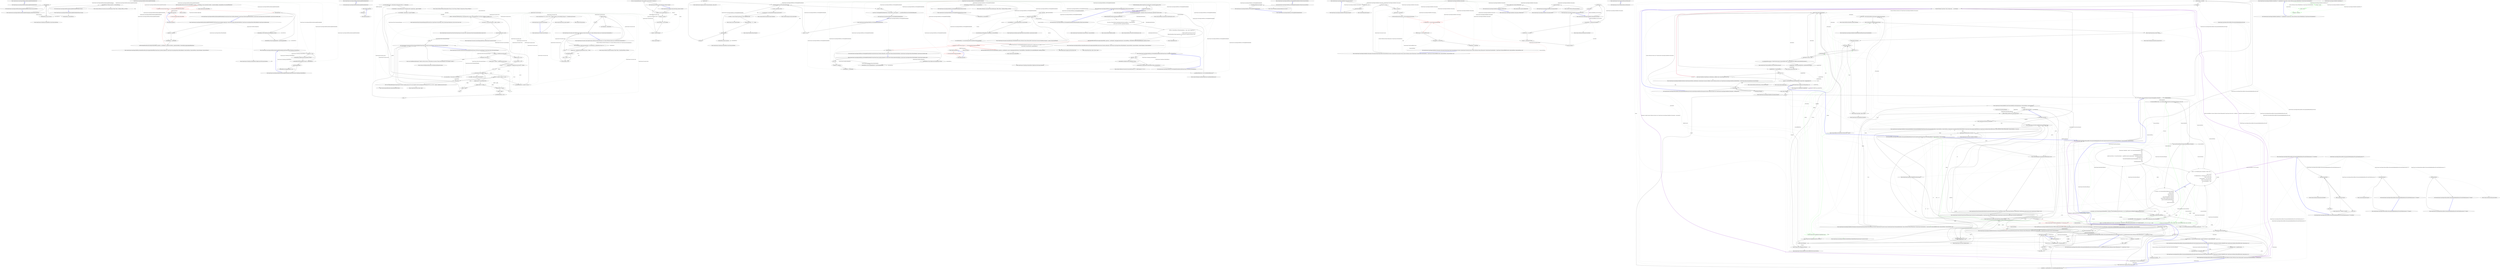 digraph  {
m0_36 [cluster="QuantConnect.Lean.Engine.RealTime.BacktestingRealTimeHandler.Exit()", file="BacktestingRealTimeHandler.cs", label="Entry QuantConnect.Lean.Engine.RealTime.BacktestingRealTimeHandler.Exit()", span="126-126"];
m0_37 [cluster="QuantConnect.Lean.Engine.RealTime.BacktestingRealTimeHandler.Exit()", file="BacktestingRealTimeHandler.cs", label="Exit QuantConnect.Lean.Engine.RealTime.BacktestingRealTimeHandler.Exit()", span="126-126"];
m0_13 [cluster="Unk.EverySecurityEndOfDay", file="BacktestingRealTimeHandler.cs", label="Entry Unk.EverySecurityEndOfDay", span=""];
m0_12 [cluster="Unk.Where", file="BacktestingRealTimeHandler.cs", label="Entry Unk.Where", span=""];
m0_18 [cluster="QuantConnect.Lean.Engine.RealTime.BacktestingRealTimeHandler.Run()", file="BacktestingRealTimeHandler.cs", label="Entry QuantConnect.Lean.Engine.RealTime.BacktestingRealTimeHandler.Run()", span="78-78"];
m0_19 [cluster="QuantConnect.Lean.Engine.RealTime.BacktestingRealTimeHandler.Run()", file="BacktestingRealTimeHandler.cs", label="Exit QuantConnect.Lean.Engine.RealTime.BacktestingRealTimeHandler.Run()", span="78-78"];
m0_14 [cluster="QuantConnect.Scheduling.ScheduledEvent.SkipEventsUntil(System.DateTime)", file="BacktestingRealTimeHandler.cs", label="Entry QuantConnect.Scheduling.ScheduledEvent.SkipEventsUntil(System.DateTime)", span="183-183"];
m0_30 [cluster="System.Collections.Concurrent.ConcurrentDictionary<TKey, TValue>.TryRemove(TKey, out TValue)", file="BacktestingRealTimeHandler.cs", label="Entry System.Collections.Concurrent.ConcurrentDictionary<TKey, TValue>.TryRemove(TKey, out TValue)", span="0-0"];
m0_35 [cluster="QuantConnect.Scheduling.ScheduledEvent.Scan(System.DateTime)", file="BacktestingRealTimeHandler.cs", label="Entry QuantConnect.Scheduling.ScheduledEvent.Scan(System.DateTime)", span="126-126"];
m0_11 [cluster="QuantConnect.Lean.Engine.RealTime.BacktestingRealTimeHandler.Add(QuantConnect.Scheduling.ScheduledEvent)", file="BacktestingRealTimeHandler.cs", label="Entry QuantConnect.Lean.Engine.RealTime.BacktestingRealTimeHandler.Add(QuantConnect.Scheduling.ScheduledEvent)", span="86-86"];
m0_20 [cluster="QuantConnect.Lean.Engine.RealTime.BacktestingRealTimeHandler.Add(QuantConnect.Scheduling.ScheduledEvent)", file="BacktestingRealTimeHandler.cs", label="_algorithm != null", span="88-88"];
m0_21 [cluster="QuantConnect.Lean.Engine.RealTime.BacktestingRealTimeHandler.Add(QuantConnect.Scheduling.ScheduledEvent)", file="BacktestingRealTimeHandler.cs", label="scheduledEvent.SkipEventsUntil(_algorithm.UtcTime)", span="90-90"];
m0_22 [cluster="QuantConnect.Lean.Engine.RealTime.BacktestingRealTimeHandler.Add(QuantConnect.Scheduling.ScheduledEvent)", file="BacktestingRealTimeHandler.cs", label="_scheduledEvents[scheduledEvent.Name] = scheduledEvent", span="93-93"];
m0_24 [cluster="QuantConnect.Lean.Engine.RealTime.BacktestingRealTimeHandler.Add(QuantConnect.Scheduling.ScheduledEvent)", file="BacktestingRealTimeHandler.cs", label="scheduledEvent.IsLoggingEnabled = true", span="96-96"];
m0_23 [cluster="QuantConnect.Lean.Engine.RealTime.BacktestingRealTimeHandler.Add(QuantConnect.Scheduling.ScheduledEvent)", file="BacktestingRealTimeHandler.cs", label="Log.DebuggingEnabled", span="94-94"];
m0_25 [cluster="QuantConnect.Lean.Engine.RealTime.BacktestingRealTimeHandler.Add(QuantConnect.Scheduling.ScheduledEvent)", file="BacktestingRealTimeHandler.cs", label="Exit QuantConnect.Lean.Engine.RealTime.BacktestingRealTimeHandler.Add(QuantConnect.Scheduling.ScheduledEvent)", span="86-86"];
m0_31 [cluster="QuantConnect.Lean.Engine.RealTime.BacktestingRealTimeHandler.SetTime(System.DateTime)", file="BacktestingRealTimeHandler.cs", label="Entry QuantConnect.Lean.Engine.RealTime.BacktestingRealTimeHandler.SetTime(System.DateTime)", span="114-114"];
m0_32 [cluster="QuantConnect.Lean.Engine.RealTime.BacktestingRealTimeHandler.SetTime(System.DateTime)", file="BacktestingRealTimeHandler.cs", label=_scheduledEvents, span="117-117"];
m0_33 [cluster="QuantConnect.Lean.Engine.RealTime.BacktestingRealTimeHandler.SetTime(System.DateTime)", file="BacktestingRealTimeHandler.cs", label="scheduledEvent.Value.Scan(time)", span="119-119"];
m0_34 [cluster="QuantConnect.Lean.Engine.RealTime.BacktestingRealTimeHandler.SetTime(System.DateTime)", file="BacktestingRealTimeHandler.cs", label="Exit QuantConnect.Lean.Engine.RealTime.BacktestingRealTimeHandler.SetTime(System.DateTime)", span="114-114"];
m0_10 [cluster="QuantConnect.Lean.Engine.RealTime.ScheduledEventFactory.EveryAlgorithmEndOfDay(QuantConnect.Interfaces.IAlgorithm, QuantConnect.Lean.Engine.Results.IResultHandler, System.DateTime, System.DateTime, System.TimeSpan, System.DateTime?)", file="BacktestingRealTimeHandler.cs", label="Entry QuantConnect.Lean.Engine.RealTime.ScheduledEventFactory.EveryAlgorithmEndOfDay(QuantConnect.Interfaces.IAlgorithm, QuantConnect.Lean.Engine.Results.IResultHandler, System.DateTime, System.DateTime, System.TimeSpan, System.DateTime?)", span="64-64"];
m0_26 [cluster="QuantConnect.Lean.Engine.RealTime.BacktestingRealTimeHandler.Remove(string)", file="BacktestingRealTimeHandler.cs", label="Entry QuantConnect.Lean.Engine.RealTime.BacktestingRealTimeHandler.Remove(string)", span="104-104"];
m0_27 [cluster="QuantConnect.Lean.Engine.RealTime.BacktestingRealTimeHandler.Remove(string)", file="BacktestingRealTimeHandler.cs", label="ScheduledEvent scheduledEvent", span="106-106"];
m0_28 [cluster="QuantConnect.Lean.Engine.RealTime.BacktestingRealTimeHandler.Remove(string)", file="BacktestingRealTimeHandler.cs", label="_scheduledEvents.TryRemove(name, out scheduledEvent)", span="107-107"];
m0_29 [cluster="QuantConnect.Lean.Engine.RealTime.BacktestingRealTimeHandler.Remove(string)", file="BacktestingRealTimeHandler.cs", label="Exit QuantConnect.Lean.Engine.RealTime.BacktestingRealTimeHandler.Remove(string)", span="104-104"];
m0_0 [cluster="QuantConnect.Lean.Engine.RealTime.BacktestingRealTimeHandler.Setup(QuantConnect.Interfaces.IAlgorithm, QuantConnect.Packets.AlgorithmNodePacket, QuantConnect.Lean.Engine.Results.IResultHandler, QuantConnect.Interfaces.IApi)", file="BacktestingRealTimeHandler.cs", label="Entry QuantConnect.Lean.Engine.RealTime.BacktestingRealTimeHandler.Setup(QuantConnect.Interfaces.IAlgorithm, QuantConnect.Packets.AlgorithmNodePacket, QuantConnect.Lean.Engine.Results.IResultHandler, QuantConnect.Interfaces.IApi)", span="50-50"];
m0_1 [cluster="QuantConnect.Lean.Engine.RealTime.BacktestingRealTimeHandler.Setup(QuantConnect.Interfaces.IAlgorithm, QuantConnect.Packets.AlgorithmNodePacket, QuantConnect.Lean.Engine.Results.IResultHandler, QuantConnect.Interfaces.IApi)", file="BacktestingRealTimeHandler.cs", label="_algorithm = algorithm", span="53-53"];
m0_2 [cluster="QuantConnect.Lean.Engine.RealTime.BacktestingRealTimeHandler.Setup(QuantConnect.Interfaces.IAlgorithm, QuantConnect.Packets.AlgorithmNodePacket, QuantConnect.Lean.Engine.Results.IResultHandler, QuantConnect.Interfaces.IApi)", file="BacktestingRealTimeHandler.cs", label="_resultHandler =  resultHandler", span="54-54"];
m0_5 [cluster="QuantConnect.Lean.Engine.RealTime.BacktestingRealTimeHandler.Setup(QuantConnect.Interfaces.IAlgorithm, QuantConnect.Packets.AlgorithmNodePacket, QuantConnect.Lean.Engine.Results.IResultHandler, QuantConnect.Interfaces.IApi)", file="BacktestingRealTimeHandler.cs", label="Add(ScheduledEventFactory.EverySecurityEndOfDay(_algorithm, _resultHandler, security, algorithm.StartDate, _algorithm.EndDate, ScheduledEvent.SecurityEndOfDayDelta))", span="62-62"];
m0_7 [cluster="QuantConnect.Lean.Engine.RealTime.BacktestingRealTimeHandler.Setup(QuantConnect.Interfaces.IAlgorithm, QuantConnect.Packets.AlgorithmNodePacket, QuantConnect.Lean.Engine.Results.IResultHandler, QuantConnect.Interfaces.IApi)", file="BacktestingRealTimeHandler.cs", label="scheduledEvent.Value.SkipEventsUntil(algorithm.UtcTime)", span="68-68"];
m0_3 [cluster="QuantConnect.Lean.Engine.RealTime.BacktestingRealTimeHandler.Setup(QuantConnect.Interfaces.IAlgorithm, QuantConnect.Packets.AlgorithmNodePacket, QuantConnect.Lean.Engine.Results.IResultHandler, QuantConnect.Interfaces.IApi)", file="BacktestingRealTimeHandler.cs", label="Add(ScheduledEventFactory.EveryAlgorithmEndOfDay(_algorithm, _resultHandler, _algorithm.StartDate, _algorithm.EndDate, ScheduledEvent.AlgorithmEndOfDayDelta))", span="57-57"];
m0_4 [cluster="QuantConnect.Lean.Engine.RealTime.BacktestingRealTimeHandler.Setup(QuantConnect.Interfaces.IAlgorithm, QuantConnect.Packets.AlgorithmNodePacket, QuantConnect.Lean.Engine.Results.IResultHandler, QuantConnect.Interfaces.IApi)", color=red, community=0, file="BacktestingRealTimeHandler.cs", label="0: _algorithm.Securities.Values.Where(x => !x.SubscriptionDataConfig.IsInternalFeed)", span="60-60"];
m0_6 [cluster="QuantConnect.Lean.Engine.RealTime.BacktestingRealTimeHandler.Setup(QuantConnect.Interfaces.IAlgorithm, QuantConnect.Packets.AlgorithmNodePacket, QuantConnect.Lean.Engine.Results.IResultHandler, QuantConnect.Interfaces.IApi)", file="BacktestingRealTimeHandler.cs", label=_scheduledEvents, span="65-65"];
m0_8 [cluster="QuantConnect.Lean.Engine.RealTime.BacktestingRealTimeHandler.Setup(QuantConnect.Interfaces.IAlgorithm, QuantConnect.Packets.AlgorithmNodePacket, QuantConnect.Lean.Engine.Results.IResultHandler, QuantConnect.Interfaces.IApi)", file="BacktestingRealTimeHandler.cs", label="scheduledEvent.Value.IsLoggingEnabled = Log.DebuggingEnabled", span="70-70"];
m0_9 [cluster="QuantConnect.Lean.Engine.RealTime.BacktestingRealTimeHandler.Setup(QuantConnect.Interfaces.IAlgorithm, QuantConnect.Packets.AlgorithmNodePacket, QuantConnect.Lean.Engine.Results.IResultHandler, QuantConnect.Interfaces.IApi)", file="BacktestingRealTimeHandler.cs", label="Exit QuantConnect.Lean.Engine.RealTime.BacktestingRealTimeHandler.Setup(QuantConnect.Interfaces.IAlgorithm, QuantConnect.Packets.AlgorithmNodePacket, QuantConnect.Lean.Engine.Results.IResultHandler, QuantConnect.Interfaces.IApi)", span="50-50"];
m0_15 [cluster="lambda expression", file="BacktestingRealTimeHandler.cs", label="Entry lambda expression", span="60-60"];
m0_16 [cluster="lambda expression", color=red, community=0, file="BacktestingRealTimeHandler.cs", label="1: !x.SubscriptionDataConfig.IsInternalFeed", span="60-60"];
m0_17 [cluster="lambda expression", file="BacktestingRealTimeHandler.cs", label="Exit lambda expression", span="60-60"];
m0_38 [file="BacktestingRealTimeHandler.cs", label="QuantConnect.Lean.Engine.RealTime.BacktestingRealTimeHandler", span=""];
m1_56 [cluster="System.Collections.Generic.IEnumerable<TSource>.Min<TSource, TResult>(System.Func<TSource, TResult>)", file="DataFeedPacket.cs", label="Entry System.Collections.Generic.IEnumerable<TSource>.Min<TSource, TResult>(System.Func<TSource, TResult>)", span="0-0"];
m1_8 [cluster="string.ToUpper()", file="DataFeedPacket.cs", label="Entry string.ToUpper()", span="0-0"];
m1_68 [cluster="string.Format(string, params object[])", file="DataFeedPacket.cs", label="Entry string.Format(string, params object[])", span="0-0"];
m1_20 [cluster="System.Collections.Generic.Dictionary<TKey, TValue>.TryGetValue(TKey, out TValue)", file="DataFeedPacket.cs", label="Entry System.Collections.Generic.Dictionary<TKey, TValue>.TryGetValue(TKey, out TValue)", span="0-0"];
m1_58 [cluster="QuantConnect.Securities.Forex.Forex.Forex(QuantConnect.Securities.Cash, QuantConnect.Data.SubscriptionDataConfig, decimal, bool)", file="DataFeedPacket.cs", label="Entry QuantConnect.Securities.Forex.Forex.Forex(QuantConnect.Securities.Cash, QuantConnect.Data.SubscriptionDataConfig, decimal, bool)", span="44-44"];
m1_55 [cluster="System.InvalidOperationException.InvalidOperationException(string)", file="DataFeedPacket.cs", label="Entry System.InvalidOperationException.InvalidOperationException(string)", span="0-0"];
m1_21 [cluster="QuantConnect.Securities.Cash.EnsureCurrencyDataFeed(QuantConnect.Securities.SecurityManager, QuantConnect.Data.SubscriptionManager)", file="DataFeedPacket.cs", label="Entry QuantConnect.Securities.Cash.EnsureCurrencyDataFeed(QuantConnect.Securities.SecurityManager, QuantConnect.Data.SubscriptionManager)", span="102-102"];
m1_22 [cluster="QuantConnect.Securities.Cash.EnsureCurrencyDataFeed(QuantConnect.Securities.SecurityManager, QuantConnect.Data.SubscriptionManager)", file="DataFeedPacket.cs", label="Symbol == CashBook.AccountCurrency", span="104-104"];
m1_26 [cluster="QuantConnect.Securities.Cash.EnsureCurrencyDataFeed(QuantConnect.Securities.SecurityManager, QuantConnect.Data.SubscriptionManager)", file="DataFeedPacket.cs", label="subscriptions.Count == 0", span="111-111"];
m1_31 [cluster="QuantConnect.Securities.Cash.EnsureCurrencyDataFeed(QuantConnect.Securities.SecurityManager, QuantConnect.Data.SubscriptionManager)", file="DataFeedPacket.cs", label="i < subscriptions.Subscriptions.Count", span="119-119"];
m1_32 [cluster="QuantConnect.Securities.Cash.EnsureCurrencyDataFeed(QuantConnect.Securities.SecurityManager, QuantConnect.Data.SubscriptionManager)", file="DataFeedPacket.cs", label="var config = subscriptions.Subscriptions[i]", span="121-121"];
m1_43 [cluster="QuantConnect.Securities.Cash.EnsureCurrencyDataFeed(QuantConnect.Securities.SecurityManager, QuantConnect.Data.SubscriptionManager)", file="DataFeedPacket.cs", label="var minimumResolution = subscriptions.Subscriptions.Min(x => x.Resolution)", span="141-141"];
m1_49 [cluster="QuantConnect.Securities.Cash.EnsureCurrencyDataFeed(QuantConnect.Securities.SecurityManager, QuantConnect.Data.SubscriptionManager)", file="DataFeedPacket.cs", label="_config = subscriptions.Add(objectType, SecurityType.Forex, symbol, minimumResolution, true, false, isTradeBar, isTradeBar, true)", span="150-150"];
m1_51 [cluster="QuantConnect.Securities.Cash.EnsureCurrencyDataFeed(QuantConnect.Securities.SecurityManager, QuantConnect.Data.SubscriptionManager)", file="DataFeedPacket.cs", label="securities.Add(symbol, security)", span="152-152"];
m1_23 [cluster="QuantConnect.Securities.Cash.EnsureCurrencyDataFeed(QuantConnect.Securities.SecurityManager, QuantConnect.Data.SubscriptionManager)", file="DataFeedPacket.cs", label="_isBaseCurrency = true", span="106-106"];
m1_24 [cluster="QuantConnect.Securities.Cash.EnsureCurrencyDataFeed(QuantConnect.Securities.SecurityManager, QuantConnect.Data.SubscriptionManager)", file="DataFeedPacket.cs", label="ConversionRate = 1.0m", span="107-107"];
m1_25 [cluster="QuantConnect.Securities.Cash.EnsureCurrencyDataFeed(QuantConnect.Securities.SecurityManager, QuantConnect.Data.SubscriptionManager)", file="DataFeedPacket.cs", label="return;", span="108-108"];
m1_27 [cluster="QuantConnect.Securities.Cash.EnsureCurrencyDataFeed(QuantConnect.Securities.SecurityManager, QuantConnect.Data.SubscriptionManager)", file="DataFeedPacket.cs", label="throw new InvalidOperationException(''Unable to add cash when no subscriptions are present. Please add subscriptions in the Initialize() method.'');", span="113-113"];
m1_28 [cluster="QuantConnect.Securities.Cash.EnsureCurrencyDataFeed(QuantConnect.Securities.SecurityManager, QuantConnect.Data.SubscriptionManager)", file="DataFeedPacket.cs", label="string normal = Symbol + CashBook.AccountCurrency", span="117-117"];
m1_29 [cluster="QuantConnect.Securities.Cash.EnsureCurrencyDataFeed(QuantConnect.Securities.SecurityManager, QuantConnect.Data.SubscriptionManager)", file="DataFeedPacket.cs", label="string invert = CashBook.AccountCurrency + Symbol", span="118-118"];
m1_34 [cluster="QuantConnect.Securities.Cash.EnsureCurrencyDataFeed(QuantConnect.Securities.SecurityManager, QuantConnect.Data.SubscriptionManager)", file="DataFeedPacket.cs", label="config.Symbol == normal", span="126-126"];
m1_47 [cluster="QuantConnect.Securities.Cash.EnsureCurrencyDataFeed(QuantConnect.Securities.SecurityManager, QuantConnect.Data.SubscriptionManager)", file="DataFeedPacket.cs", label="symbol == normal || symbol == invert", span="146-146"];
m1_30 [cluster="QuantConnect.Securities.Cash.EnsureCurrencyDataFeed(QuantConnect.Securities.SecurityManager, QuantConnect.Data.SubscriptionManager)", file="DataFeedPacket.cs", label="int i = 0", span="119-119"];
m1_37 [cluster="QuantConnect.Securities.Cash.EnsureCurrencyDataFeed(QuantConnect.Securities.SecurityManager, QuantConnect.Data.SubscriptionManager)", file="DataFeedPacket.cs", label="config.Symbol == invert", span="131-131"];
m1_48 [cluster="QuantConnect.Securities.Cash.EnsureCurrencyDataFeed(QuantConnect.Securities.SecurityManager, QuantConnect.Data.SubscriptionManager)", file="DataFeedPacket.cs", label="_invertRealTimePrice = symbol == invert", span="148-148"];
m1_41 [cluster="QuantConnect.Securities.Cash.EnsureCurrencyDataFeed(QuantConnect.Securities.SecurityManager, QuantConnect.Data.SubscriptionManager)", file="DataFeedPacket.cs", label="i++", span="119-119"];
m1_42 [cluster="QuantConnect.Securities.Cash.EnsureCurrencyDataFeed(QuantConnect.Securities.SecurityManager, QuantConnect.Data.SubscriptionManager)", file="DataFeedPacket.cs", label="var currencyPairs = Forex.Forex.CurrencyPairs", span="140-140"];
m1_33 [cluster="QuantConnect.Securities.Cash.EnsureCurrencyDataFeed(QuantConnect.Securities.SecurityManager, QuantConnect.Data.SubscriptionManager)", file="DataFeedPacket.cs", label="config.Security != SecurityType.Forex", span="122-122"];
m1_35 [cluster="QuantConnect.Securities.Cash.EnsureCurrencyDataFeed(QuantConnect.Securities.SecurityManager, QuantConnect.Data.SubscriptionManager)", file="DataFeedPacket.cs", label="_config = config", span="128-128"];
m1_38 [cluster="QuantConnect.Securities.Cash.EnsureCurrencyDataFeed(QuantConnect.Securities.SecurityManager, QuantConnect.Data.SubscriptionManager)", file="DataFeedPacket.cs", label="_config = config", span="133-133"];
m1_36 [cluster="QuantConnect.Securities.Cash.EnsureCurrencyDataFeed(QuantConnect.Securities.SecurityManager, QuantConnect.Data.SubscriptionManager)", file="DataFeedPacket.cs", label="return;", span="129-129"];
m1_39 [cluster="QuantConnect.Securities.Cash.EnsureCurrencyDataFeed(QuantConnect.Securities.SecurityManager, QuantConnect.Data.SubscriptionManager)", file="DataFeedPacket.cs", label="_invertRealTimePrice = true", span="134-134"];
m1_40 [cluster="QuantConnect.Securities.Cash.EnsureCurrencyDataFeed(QuantConnect.Securities.SecurityManager, QuantConnect.Data.SubscriptionManager)", file="DataFeedPacket.cs", label="return;", span="135-135"];
m1_46 [cluster="QuantConnect.Securities.Cash.EnsureCurrencyDataFeed(QuantConnect.Securities.SecurityManager, QuantConnect.Data.SubscriptionManager)", file="DataFeedPacket.cs", label=currencyPairs, span="144-144"];
m1_44 [cluster="QuantConnect.Securities.Cash.EnsureCurrencyDataFeed(QuantConnect.Securities.SecurityManager, QuantConnect.Data.SubscriptionManager)", file="DataFeedPacket.cs", label="var objectType = minimumResolution == Resolution.Tick ? typeof (Tick) : typeof (TradeBar)", span="142-142"];
m1_45 [cluster="QuantConnect.Securities.Cash.EnsureCurrencyDataFeed(QuantConnect.Securities.SecurityManager, QuantConnect.Data.SubscriptionManager)", file="DataFeedPacket.cs", label="var isTradeBar = objectType == typeof (TradeBar)", span="143-143"];
m1_53 [cluster="QuantConnect.Securities.Cash.EnsureCurrencyDataFeed(QuantConnect.Securities.SecurityManager, QuantConnect.Data.SubscriptionManager)", file="DataFeedPacket.cs", label="throw new ArgumentException(string.Format(''In order to maintain cash in {0} you are required to add a subscription for Forex pair {0}{1} or {1}{0}'', Symbol, CashBook.AccountCurrency));", span="158-158"];
m1_50 [cluster="QuantConnect.Securities.Cash.EnsureCurrencyDataFeed(QuantConnect.Securities.SecurityManager, QuantConnect.Data.SubscriptionManager)", file="DataFeedPacket.cs", label="var security = new Forex.Forex(this, _config, 1m, false)", span="151-151"];
m1_52 [cluster="QuantConnect.Securities.Cash.EnsureCurrencyDataFeed(QuantConnect.Securities.SecurityManager, QuantConnect.Data.SubscriptionManager)", file="DataFeedPacket.cs", label="return;", span="153-153"];
m1_54 [cluster="QuantConnect.Securities.Cash.EnsureCurrencyDataFeed(QuantConnect.Securities.SecurityManager, QuantConnect.Data.SubscriptionManager)", file="DataFeedPacket.cs", label="Exit QuantConnect.Securities.Cash.EnsureCurrencyDataFeed(QuantConnect.Securities.SecurityManager, QuantConnect.Data.SubscriptionManager)", span="102-102"];
m1_0 [cluster="QuantConnect.Securities.Cash.Cash(string, decimal, decimal)", file="DataFeedPacket.cs", label="Entry QuantConnect.Securities.Cash.Cash(string, decimal, decimal)", span="60-60"];
m1_1 [cluster="QuantConnect.Securities.Cash.Cash(string, decimal, decimal)", file="DataFeedPacket.cs", label="symbol == null || symbol.Length != 3", span="62-62"];
m1_3 [cluster="QuantConnect.Securities.Cash.Cash(string, decimal, decimal)", file="DataFeedPacket.cs", label="Quantity = quantity", span="66-66"];
m1_4 [cluster="QuantConnect.Securities.Cash.Cash(string, decimal, decimal)", file="DataFeedPacket.cs", label="ConversionRate = conversionRate", span="67-67"];
m1_5 [cluster="QuantConnect.Securities.Cash.Cash(string, decimal, decimal)", file="DataFeedPacket.cs", label="Symbol = symbol.ToUpper()", span="68-68"];
m1_2 [cluster="QuantConnect.Securities.Cash.Cash(string, decimal, decimal)", file="DataFeedPacket.cs", label="throw new ArgumentException(''Cash symbols must be exactly 3 characters.'');", span="64-64"];
m1_6 [cluster="QuantConnect.Securities.Cash.Cash(string, decimal, decimal)", file="DataFeedPacket.cs", label="Exit QuantConnect.Securities.Cash.Cash(string, decimal, decimal)", span="60-60"];
m1_60 [cluster="string.Format(string, object, object)", file="DataFeedPacket.cs", label="Entry string.Format(string, object, object)", span="0-0"];
m1_57 [cluster="QuantConnect.Data.SubscriptionManager.Add(System.Type, QuantConnect.SecurityType, string, QuantConnect.Resolution, bool, bool, bool, bool, bool)", file="DataFeedPacket.cs", label="Entry QuantConnect.Data.SubscriptionManager.Add(System.Type, QuantConnect.SecurityType, string, QuantConnect.Resolution, bool, bool, bool, bool, bool)", span="106-106"];
m1_59 [cluster="QuantConnect.Securities.SecurityManager.Add(string, QuantConnect.Securities.Security)", file="DataFeedPacket.cs", label="Entry QuantConnect.Securities.SecurityManager.Add(string, QuantConnect.Securities.Security)", span="81-81"];
m1_9 [cluster="QuantConnect.Securities.Cash.Update(System.Collections.Generic.Dictionary<int, System.Collections.Generic.List<QuantConnect.Data.BaseData>>)", file="DataFeedPacket.cs", label="Entry QuantConnect.Securities.Cash.Update(System.Collections.Generic.Dictionary<int, System.Collections.Generic.List<QuantConnect.Data.BaseData>>)", span="75-75"];
m1_10 [cluster="QuantConnect.Securities.Cash.Update(System.Collections.Generic.Dictionary<int, System.Collections.Generic.List<QuantConnect.Data.BaseData>>)", file="DataFeedPacket.cs", label=_isBaseCurrency, span="78-78"];
m1_13 [cluster="QuantConnect.Securities.Cash.Update(System.Collections.Generic.Dictionary<int, System.Collections.Generic.List<QuantConnect.Data.BaseData>>)", file="DataFeedPacket.cs", label="!data.TryGetValue(_config.SubscriptionIndex, out realTimePrice) || realTimePrice.Count == 0", span="81-81"];
m1_11 [cluster="QuantConnect.Securities.Cash.Update(System.Collections.Generic.Dictionary<int, System.Collections.Generic.List<QuantConnect.Data.BaseData>>)", file="DataFeedPacket.cs", label="return;", span="78-78"];
m1_12 [cluster="QuantConnect.Securities.Cash.Update(System.Collections.Generic.Dictionary<int, System.Collections.Generic.List<QuantConnect.Data.BaseData>>)", file="DataFeedPacket.cs", label="List<BaseData> realTimePrice", span="80-80"];
m1_14 [cluster="QuantConnect.Securities.Cash.Update(System.Collections.Generic.Dictionary<int, System.Collections.Generic.List<QuantConnect.Data.BaseData>>)", file="DataFeedPacket.cs", label="return;", span="84-84"];
m1_15 [cluster="QuantConnect.Securities.Cash.Update(System.Collections.Generic.Dictionary<int, System.Collections.Generic.List<QuantConnect.Data.BaseData>>)", file="DataFeedPacket.cs", label="decimal rate = realTimePrice[realTimePrice.Count - 1].Value", span="87-87"];
m1_16 [cluster="QuantConnect.Securities.Cash.Update(System.Collections.Generic.Dictionary<int, System.Collections.Generic.List<QuantConnect.Data.BaseData>>)", file="DataFeedPacket.cs", label=_invertRealTimePrice, span="88-88"];
m1_17 [cluster="QuantConnect.Securities.Cash.Update(System.Collections.Generic.Dictionary<int, System.Collections.Generic.List<QuantConnect.Data.BaseData>>)", file="DataFeedPacket.cs", label="rate = 1/rate", span="90-90"];
m1_18 [cluster="QuantConnect.Securities.Cash.Update(System.Collections.Generic.Dictionary<int, System.Collections.Generic.List<QuantConnect.Data.BaseData>>)", file="DataFeedPacket.cs", label="ConversionRate = rate", span="93-93"];
m1_19 [cluster="QuantConnect.Securities.Cash.Update(System.Collections.Generic.Dictionary<int, System.Collections.Generic.List<QuantConnect.Data.BaseData>>)", file="DataFeedPacket.cs", label="Exit QuantConnect.Securities.Cash.Update(System.Collections.Generic.Dictionary<int, System.Collections.Generic.List<QuantConnect.Data.BaseData>>)", span="75-75"];
m1_64 [cluster="QuantConnect.Securities.Cash.ToString()", file="DataFeedPacket.cs", label="Entry QuantConnect.Securities.Cash.ToString()", span="161-161"];
m1_65 [cluster="QuantConnect.Securities.Cash.ToString()", file="DataFeedPacket.cs", label="return string.Format(''{0}: {1} @ {2} ({3})'', Symbol, Quantity, ConversionRate.ToString(''C''), ValueInAccountCurrency);", span="163-163"];
m1_66 [cluster="QuantConnect.Securities.Cash.ToString()", file="DataFeedPacket.cs", label="Exit QuantConnect.Securities.Cash.ToString()", span="161-161"];
m1_67 [cluster="decimal.ToString(string)", file="DataFeedPacket.cs", label="Entry decimal.ToString(string)", span="0-0"];
m1_7 [cluster="System.ArgumentException.ArgumentException(string)", file="DataFeedPacket.cs", label="Entry System.ArgumentException.ArgumentException(string)", span="0-0"];
m1_61 [cluster="lambda expression", file="DataFeedPacket.cs", label="Entry lambda expression", span="141-141"];
m1_62 [cluster="lambda expression", file="DataFeedPacket.cs", label="x.Resolution", span="141-141"];
m1_63 [cluster="lambda expression", file="DataFeedPacket.cs", label="Exit lambda expression", span="141-141"];
m1_69 [file="DataFeedPacket.cs", label="QuantConnect.Securities.Cash", span=""];
m4_53 [cluster="QuantConnect.Logging.Log.Error(System.Exception, string, bool)", file="LiveTradingRealTimeHandler.cs", label="Entry QuantConnect.Logging.Log.Error(System.Exception, string, bool)", span="98-98"];
m4_25 [cluster="Unk.Where", file="LiveTradingRealTimeHandler.cs", label="Entry Unk.Where", span=""];
m4_70 [cluster="QuantConnect.Lean.Engine.RealTime.LiveTradingRealTimeHandler.Remove(string)", file="LiveTradingRealTimeHandler.cs", label="Entry QuantConnect.Lean.Engine.RealTime.LiveTradingRealTimeHandler.Remove(string)", span="172-172"];
m4_71 [cluster="QuantConnect.Lean.Engine.RealTime.LiveTradingRealTimeHandler.Remove(string)", file="LiveTradingRealTimeHandler.cs", label="ScheduledEvent scheduledEvent", span="174-174"];
m4_72 [cluster="QuantConnect.Lean.Engine.RealTime.LiveTradingRealTimeHandler.Remove(string)", file="LiveTradingRealTimeHandler.cs", label="_scheduledEvents.TryRemove(name, out scheduledEvent)", span="175-175"];
m4_73 [cluster="QuantConnect.Lean.Engine.RealTime.LiveTradingRealTimeHandler.Remove(string)", file="LiveTradingRealTimeHandler.cs", label="Exit QuantConnect.Lean.Engine.RealTime.LiveTradingRealTimeHandler.Remove(string)", span="172-172"];
m4_80 [cluster="System.Threading.CancellationTokenSource.Cancel()", file="LiveTradingRealTimeHandler.cs", label="Entry System.Threading.CancellationTokenSource.Cancel()", span="0-0"];
m4_28 [cluster="lambda expression", file="LiveTradingRealTimeHandler.cs", label="Entry lambda expression", span="75-79"];
m4_29 [cluster="lambda expression", file="LiveTradingRealTimeHandler.cs", label="RefreshMarketHoursToday(triggerTime.ConvertFromUtc(_algorithm.TimeZone).Date)", span="78-78"];
m4_31 [cluster="lambda expression", file="LiveTradingRealTimeHandler.cs", label="Entry lambda expression", span="85-85"];
m4_30 [cluster="lambda expression", file="LiveTradingRealTimeHandler.cs", label="Exit lambda expression", span="75-79"];
m4_32 [cluster="lambda expression", color=red, community=0, file="LiveTradingRealTimeHandler.cs", label="1: !x.SubscriptionDataConfig.IsInternalFeed", span="85-85"];
m4_33 [cluster="lambda expression", file="LiveTradingRealTimeHandler.cs", label="Exit lambda expression", span="85-85"];
m4_26 [cluster="Unk.EverySecurityEndOfDay", file="LiveTradingRealTimeHandler.cs", label="Entry Unk.EverySecurityEndOfDay", span=""];
m4_77 [cluster="QuantConnect.Lean.Engine.RealTime.LiveTradingRealTimeHandler.Exit()", file="LiveTradingRealTimeHandler.cs", label="Entry QuantConnect.Lean.Engine.RealTime.LiveTradingRealTimeHandler.Exit()", span="191-191"];
m4_78 [cluster="QuantConnect.Lean.Engine.RealTime.LiveTradingRealTimeHandler.Exit()", file="LiveTradingRealTimeHandler.cs", label="_cancellationTokenSource.Cancel()", span="193-193"];
m4_79 [cluster="QuantConnect.Lean.Engine.RealTime.LiveTradingRealTimeHandler.Exit()", file="LiveTradingRealTimeHandler.cs", label="Exit QuantConnect.Lean.Engine.RealTime.LiveTradingRealTimeHandler.Exit()", span="191-191"];
m4_50 [cluster="System.Convert.ToInt32(double)", file="LiveTradingRealTimeHandler.cs", label="Entry System.Convert.ToInt32(double)", span="0-0"];
m4_49 [cluster="System.DateTime.RoundUp(System.TimeSpan)", file="LiveTradingRealTimeHandler.cs", label="Entry System.DateTime.RoundUp(System.TimeSpan)", span="436-436"];
m4_18 [cluster="QuantConnect.Lean.Engine.RealTime.LiveTradingRealTimeHandler.RefreshMarketHoursToday(System.DateTime)", file="LiveTradingRealTimeHandler.cs", label="Entry QuantConnect.Lean.Engine.RealTime.LiveTradingRealTimeHandler.RefreshMarketHoursToday(System.DateTime)", span="139-139"];
m4_55 [cluster="QuantConnect.Lean.Engine.RealTime.LiveTradingRealTimeHandler.RefreshMarketHoursToday(System.DateTime)", file="LiveTradingRealTimeHandler.cs", label="date = date.Date", span="141-141"];
m4_56 [cluster="QuantConnect.Lean.Engine.RealTime.LiveTradingRealTimeHandler.RefreshMarketHoursToday(System.DateTime)", file="LiveTradingRealTimeHandler.cs", label="_algorithm.Securities.Values", span="144-144"];
m4_57 [cluster="QuantConnect.Lean.Engine.RealTime.LiveTradingRealTimeHandler.RefreshMarketHoursToday(System.DateTime)", file="LiveTradingRealTimeHandler.cs", label="var marketHours = _api.MarketToday(date, security.Symbol)", span="146-146"];
m4_58 [cluster="QuantConnect.Lean.Engine.RealTime.LiveTradingRealTimeHandler.RefreshMarketHoursToday(System.DateTime)", file="LiveTradingRealTimeHandler.cs", label="security.Exchange.SetMarketHours(marketHours, date.DayOfWeek)", span="147-147"];
m4_59 [cluster="QuantConnect.Lean.Engine.RealTime.LiveTradingRealTimeHandler.RefreshMarketHoursToday(System.DateTime)", file="LiveTradingRealTimeHandler.cs", label="var localMarketHours = security.Exchange.Hours.MarketHours[date.DayOfWeek]", span="148-148"];
m4_60 [cluster="QuantConnect.Lean.Engine.RealTime.LiveTradingRealTimeHandler.RefreshMarketHoursToday(System.DateTime)", file="LiveTradingRealTimeHandler.cs", label="Log.Trace(string.Format(''LiveTradingRealTimeHandler.SetupEvents({0}): Market hours set: Symbol: {1} {2}'',\r\n                        security.Type, security.Symbol, localMarketHours))", span="149-150"];
m4_61 [cluster="QuantConnect.Lean.Engine.RealTime.LiveTradingRealTimeHandler.RefreshMarketHoursToday(System.DateTime)", file="LiveTradingRealTimeHandler.cs", label="Exit QuantConnect.Lean.Engine.RealTime.LiveTradingRealTimeHandler.RefreshMarketHoursToday(System.DateTime)", span="139-139"];
m4_62 [cluster="QuantConnect.Interfaces.IApi.MarketToday(System.DateTime, QuantConnect.Symbol)", file="LiveTradingRealTimeHandler.cs", label="Entry QuantConnect.Interfaces.IApi.MarketToday(System.DateTime, QuantConnect.Symbol)", span="82-82"];
m4_52 [cluster="QuantConnect.Scheduling.ScheduledEvent.Scan(System.DateTime)", file="LiveTradingRealTimeHandler.cs", label="Entry QuantConnect.Scheduling.ScheduledEvent.Scan(System.DateTime)", span="126-126"];
m4_74 [cluster="System.Collections.Concurrent.ConcurrentDictionary<TKey, TValue>.TryRemove(TKey, out TValue)", file="LiveTradingRealTimeHandler.cs", label="Entry System.Collections.Concurrent.ConcurrentDictionary<TKey, TValue>.TryRemove(TKey, out TValue)", span="0-0"];
m4_34 [cluster="QuantConnect.Lean.Engine.RealTime.LiveTradingRealTimeHandler.Run()", file="LiveTradingRealTimeHandler.cs", label="Entry QuantConnect.Lean.Engine.RealTime.LiveTradingRealTimeHandler.Run()", span="104-104"];
m4_35 [cluster="QuantConnect.Lean.Engine.RealTime.LiveTradingRealTimeHandler.Run()", file="LiveTradingRealTimeHandler.cs", label="_isActive = true", span="106-106"];
m4_36 [cluster="QuantConnect.Lean.Engine.RealTime.LiveTradingRealTimeHandler.Run()", file="LiveTradingRealTimeHandler.cs", label="!_cancellationTokenSource.IsCancellationRequested", span="109-109"];
m4_37 [cluster="QuantConnect.Lean.Engine.RealTime.LiveTradingRealTimeHandler.Run()", file="LiveTradingRealTimeHandler.cs", label="var time = DateTime.UtcNow", span="113-113"];
m4_45 [cluster="QuantConnect.Lean.Engine.RealTime.LiveTradingRealTimeHandler.Run()", file="LiveTradingRealTimeHandler.cs", label="_isActive = false", span="132-132"];
m4_38 [cluster="QuantConnect.Lean.Engine.RealTime.LiveTradingRealTimeHandler.Run()", file="LiveTradingRealTimeHandler.cs", label="var nextSecond = time.RoundUp(TimeSpan.FromSeconds(1))", span="116-116"];
m4_39 [cluster="QuantConnect.Lean.Engine.RealTime.LiveTradingRealTimeHandler.Run()", file="LiveTradingRealTimeHandler.cs", label="var delay = Convert.ToInt32((nextSecond - time).TotalMilliseconds)", span="117-117"];
m4_42 [cluster="QuantConnect.Lean.Engine.RealTime.LiveTradingRealTimeHandler.Run()", file="LiveTradingRealTimeHandler.cs", label="scheduledEvent.Value.Scan(time)", span="123-123"];
m4_40 [cluster="QuantConnect.Lean.Engine.RealTime.LiveTradingRealTimeHandler.Run()", file="LiveTradingRealTimeHandler.cs", label="Thread.Sleep(delay < 0 ? 1 : delay)", span="118-118"];
m4_41 [cluster="QuantConnect.Lean.Engine.RealTime.LiveTradingRealTimeHandler.Run()", file="LiveTradingRealTimeHandler.cs", label=_scheduledEvents, span="121-121"];
m4_43 [cluster="QuantConnect.Lean.Engine.RealTime.LiveTradingRealTimeHandler.Run()", file="LiveTradingRealTimeHandler.cs", label=Exception, span="126-126"];
m4_44 [cluster="QuantConnect.Lean.Engine.RealTime.LiveTradingRealTimeHandler.Run()", file="LiveTradingRealTimeHandler.cs", label="Log.Error(err)", span="128-128"];
m4_46 [cluster="QuantConnect.Lean.Engine.RealTime.LiveTradingRealTimeHandler.Run()", file="LiveTradingRealTimeHandler.cs", label="Log.Trace(''LiveTradingRealTimeHandler.Run(): Exiting thread... Exit triggered: '' + _cancellationTokenSource.IsCancellationRequested)", span="133-133"];
m4_47 [cluster="QuantConnect.Lean.Engine.RealTime.LiveTradingRealTimeHandler.Run()", file="LiveTradingRealTimeHandler.cs", label="Exit QuantConnect.Lean.Engine.RealTime.LiveTradingRealTimeHandler.Run()", span="104-104"];
m4_63 [cluster="QuantConnect.Securities.SecurityExchange.SetMarketHours(System.Collections.Generic.IEnumerable<QuantConnect.Securities.MarketHoursSegment>, params System.DayOfWeek[])", file="LiveTradingRealTimeHandler.cs", label="Entry QuantConnect.Securities.SecurityExchange.SetMarketHours(System.Collections.Generic.IEnumerable<QuantConnect.Securities.MarketHoursSegment>, params System.DayOfWeek[])", span="126-126"];
m4_16 [cluster="System.Threading.CancellationTokenSource.CancellationTokenSource()", file="LiveTradingRealTimeHandler.cs", label="Entry System.Threading.CancellationTokenSource.CancellationTokenSource()", span="0-0"];
m4_27 [cluster="QuantConnect.Scheduling.ScheduledEvent.SkipEventsUntil(System.DateTime)", file="LiveTradingRealTimeHandler.cs", label="Entry QuantConnect.Scheduling.ScheduledEvent.SkipEventsUntil(System.DateTime)", span="183-183"];
m4_51 [cluster="System.Threading.Thread.Sleep(int)", file="LiveTradingRealTimeHandler.cs", label="Entry System.Threading.Thread.Sleep(int)", span="0-0"];
m4_69 [cluster="System.Collections.Concurrent.ConcurrentDictionary<K, V>.AddOrUpdate<K, V>(K, V)", file="LiveTradingRealTimeHandler.cs", label="Entry System.Collections.Concurrent.ConcurrentDictionary<K, V>.AddOrUpdate<K, V>(K, V)", span="116-116"];
m4_21 [cluster="System.DateTime.ConvertToUtc(DateTimeZone, bool)", file="LiveTradingRealTimeHandler.cs", label="Entry System.DateTime.ConvertToUtc(DateTimeZone, bool)", span="485-485"];
m4_20 [cluster="QuantConnect.Time.EachDay(System.DateTime, System.DateTime)", file="LiveTradingRealTimeHandler.cs", label="Entry QuantConnect.Time.EachDay(System.DateTime, System.DateTime)", span="233-233"];
m4_64 [cluster="string.Format(string, object, object, object)", file="LiveTradingRealTimeHandler.cs", label="Entry string.Format(string, object, object, object)", span="0-0"];
m4_75 [cluster="QuantConnect.Lean.Engine.RealTime.LiveTradingRealTimeHandler.SetTime(System.DateTime)", file="LiveTradingRealTimeHandler.cs", label="Entry QuantConnect.Lean.Engine.RealTime.LiveTradingRealTimeHandler.SetTime(System.DateTime)", span="182-182"];
m4_76 [cluster="QuantConnect.Lean.Engine.RealTime.LiveTradingRealTimeHandler.SetTime(System.DateTime)", file="LiveTradingRealTimeHandler.cs", label="Exit QuantConnect.Lean.Engine.RealTime.LiveTradingRealTimeHandler.SetTime(System.DateTime)", span="182-182"];
m4_22 [cluster="ScheduledEvent.cstr", file="LiveTradingRealTimeHandler.cs", label="Entry ScheduledEvent.cstr", span=""];
m4_0 [cluster="QuantConnect.Lean.Engine.RealTime.LiveTradingRealTimeHandler.Setup(QuantConnect.Interfaces.IAlgorithm, QuantConnect.Packets.AlgorithmNodePacket, QuantConnect.Lean.Engine.Results.IResultHandler, QuantConnect.Interfaces.IApi)", file="LiveTradingRealTimeHandler.cs", label="Entry QuantConnect.Lean.Engine.RealTime.LiveTradingRealTimeHandler.Setup(QuantConnect.Interfaces.IAlgorithm, QuantConnect.Packets.AlgorithmNodePacket, QuantConnect.Lean.Engine.Results.IResultHandler, QuantConnect.Interfaces.IApi)", span="57-57"];
m4_1 [cluster="QuantConnect.Lean.Engine.RealTime.LiveTradingRealTimeHandler.Setup(QuantConnect.Interfaces.IAlgorithm, QuantConnect.Packets.AlgorithmNodePacket, QuantConnect.Lean.Engine.Results.IResultHandler, QuantConnect.Interfaces.IApi)", file="LiveTradingRealTimeHandler.cs", label="_api = api", span="60-60"];
m4_2 [cluster="QuantConnect.Lean.Engine.RealTime.LiveTradingRealTimeHandler.Setup(QuantConnect.Interfaces.IAlgorithm, QuantConnect.Packets.AlgorithmNodePacket, QuantConnect.Lean.Engine.Results.IResultHandler, QuantConnect.Interfaces.IApi)", file="LiveTradingRealTimeHandler.cs", label="_algorithm = algorithm", span="61-61"];
m4_3 [cluster="QuantConnect.Lean.Engine.RealTime.LiveTradingRealTimeHandler.Setup(QuantConnect.Interfaces.IAlgorithm, QuantConnect.Packets.AlgorithmNodePacket, QuantConnect.Lean.Engine.Results.IResultHandler, QuantConnect.Interfaces.IApi)", file="LiveTradingRealTimeHandler.cs", label="_resultHandler = resultHandler", span="62-62"];
m4_13 [cluster="QuantConnect.Lean.Engine.RealTime.LiveTradingRealTimeHandler.Setup(QuantConnect.Interfaces.IAlgorithm, QuantConnect.Packets.AlgorithmNodePacket, QuantConnect.Lean.Engine.Results.IResultHandler, QuantConnect.Interfaces.IApi)", file="LiveTradingRealTimeHandler.cs", label="scheduledEvent.Value.SkipEventsUntil(algorithm.UtcTime)", span="94-94"];
m4_4 [cluster="QuantConnect.Lean.Engine.RealTime.LiveTradingRealTimeHandler.Setup(QuantConnect.Interfaces.IAlgorithm, QuantConnect.Packets.AlgorithmNodePacket, QuantConnect.Lean.Engine.Results.IResultHandler, QuantConnect.Interfaces.IApi)", file="LiveTradingRealTimeHandler.cs", label="_cancellationTokenSource = new CancellationTokenSource()", span="63-63"];
m4_5 [cluster="QuantConnect.Lean.Engine.RealTime.LiveTradingRealTimeHandler.Setup(QuantConnect.Interfaces.IAlgorithm, QuantConnect.Packets.AlgorithmNodePacket, QuantConnect.Lean.Engine.Results.IResultHandler, QuantConnect.Interfaces.IApi)", file="LiveTradingRealTimeHandler.cs", label="var todayInAlgorithmTimeZone = DateTime.UtcNow.ConvertFromUtc(_algorithm.TimeZone).Date", span="65-65"];
m4_6 [cluster="QuantConnect.Lean.Engine.RealTime.LiveTradingRealTimeHandler.Setup(QuantConnect.Interfaces.IAlgorithm, QuantConnect.Packets.AlgorithmNodePacket, QuantConnect.Lean.Engine.Results.IResultHandler, QuantConnect.Interfaces.IApi)", file="LiveTradingRealTimeHandler.cs", label="RefreshMarketHoursToday(todayInAlgorithmTimeZone)", span="68-68"];
m4_7 [cluster="QuantConnect.Lean.Engine.RealTime.LiveTradingRealTimeHandler.Setup(QuantConnect.Interfaces.IAlgorithm, QuantConnect.Packets.AlgorithmNodePacket, QuantConnect.Lean.Engine.Results.IResultHandler, QuantConnect.Interfaces.IApi)", file="LiveTradingRealTimeHandler.cs", label="var times =\r\n                from date in Time.EachDay(todayInAlgorithmTimeZone.AddDays(1), Time.EndOfTime)\r\n                select date.ConvertToUtc(_algorithm.TimeZone)", span="71-73"];
m4_9 [cluster="QuantConnect.Lean.Engine.RealTime.LiveTradingRealTimeHandler.Setup(QuantConnect.Interfaces.IAlgorithm, QuantConnect.Packets.AlgorithmNodePacket, QuantConnect.Lean.Engine.Results.IResultHandler, QuantConnect.Interfaces.IApi)", file="LiveTradingRealTimeHandler.cs", label="Add(ScheduledEventFactory.EveryAlgorithmEndOfDay(_algorithm, _resultHandler, todayInAlgorithmTimeZone, Time.EndOfTime, ScheduledEvent.AlgorithmEndOfDayDelta, DateTime.UtcNow))", span="82-82"];
m4_11 [cluster="QuantConnect.Lean.Engine.RealTime.LiveTradingRealTimeHandler.Setup(QuantConnect.Interfaces.IAlgorithm, QuantConnect.Packets.AlgorithmNodePacket, QuantConnect.Lean.Engine.Results.IResultHandler, QuantConnect.Interfaces.IApi)", file="LiveTradingRealTimeHandler.cs", label="Add(ScheduledEventFactory.EverySecurityEndOfDay(_algorithm, _resultHandler, security, todayInAlgorithmTimeZone, Time.EndOfTime, ScheduledEvent.SecurityEndOfDayDelta, DateTime.UtcNow))", span="88-88"];
m4_8 [cluster="QuantConnect.Lean.Engine.RealTime.LiveTradingRealTimeHandler.Setup(QuantConnect.Interfaces.IAlgorithm, QuantConnect.Packets.AlgorithmNodePacket, QuantConnect.Lean.Engine.Results.IResultHandler, QuantConnect.Interfaces.IApi)", file="LiveTradingRealTimeHandler.cs", label="Add(new ScheduledEvent(''RefreshMarketHours'', times, (name, triggerTime) =>\r\n            {\r\n                // refresh market hours from api every day\r\n                RefreshMarketHoursToday(triggerTime.ConvertFromUtc(_algorithm.TimeZone).Date);\r\n            }))", span="75-79"];
m4_10 [cluster="QuantConnect.Lean.Engine.RealTime.LiveTradingRealTimeHandler.Setup(QuantConnect.Interfaces.IAlgorithm, QuantConnect.Packets.AlgorithmNodePacket, QuantConnect.Lean.Engine.Results.IResultHandler, QuantConnect.Interfaces.IApi)", color=red, community=0, file="LiveTradingRealTimeHandler.cs", label="0: _algorithm.Securities.Values.Where(x => !x.SubscriptionDataConfig.IsInternalFeed)", span="85-85"];
m4_12 [cluster="QuantConnect.Lean.Engine.RealTime.LiveTradingRealTimeHandler.Setup(QuantConnect.Interfaces.IAlgorithm, QuantConnect.Packets.AlgorithmNodePacket, QuantConnect.Lean.Engine.Results.IResultHandler, QuantConnect.Interfaces.IApi)", file="LiveTradingRealTimeHandler.cs", label=_scheduledEvents, span="91-91"];
m4_14 [cluster="QuantConnect.Lean.Engine.RealTime.LiveTradingRealTimeHandler.Setup(QuantConnect.Interfaces.IAlgorithm, QuantConnect.Packets.AlgorithmNodePacket, QuantConnect.Lean.Engine.Results.IResultHandler, QuantConnect.Interfaces.IApi)", file="LiveTradingRealTimeHandler.cs", label="scheduledEvent.Value.IsLoggingEnabled = Log.DebuggingEnabled", span="96-96"];
m4_15 [cluster="QuantConnect.Lean.Engine.RealTime.LiveTradingRealTimeHandler.Setup(QuantConnect.Interfaces.IAlgorithm, QuantConnect.Packets.AlgorithmNodePacket, QuantConnect.Lean.Engine.Results.IResultHandler, QuantConnect.Interfaces.IApi)", file="LiveTradingRealTimeHandler.cs", label="Exit QuantConnect.Lean.Engine.RealTime.LiveTradingRealTimeHandler.Setup(QuantConnect.Interfaces.IAlgorithm, QuantConnect.Packets.AlgorithmNodePacket, QuantConnect.Lean.Engine.Results.IResultHandler, QuantConnect.Interfaces.IApi)", span="57-57"];
m4_23 [cluster="QuantConnect.Lean.Engine.RealTime.LiveTradingRealTimeHandler.Add(QuantConnect.Scheduling.ScheduledEvent)", file="LiveTradingRealTimeHandler.cs", label="Entry QuantConnect.Lean.Engine.RealTime.LiveTradingRealTimeHandler.Add(QuantConnect.Scheduling.ScheduledEvent)", span="158-158"];
m4_65 [cluster="QuantConnect.Lean.Engine.RealTime.LiveTradingRealTimeHandler.Add(QuantConnect.Scheduling.ScheduledEvent)", file="LiveTradingRealTimeHandler.cs", label="_algorithm != null", span="160-160"];
m4_66 [cluster="QuantConnect.Lean.Engine.RealTime.LiveTradingRealTimeHandler.Add(QuantConnect.Scheduling.ScheduledEvent)", file="LiveTradingRealTimeHandler.cs", label="scheduledEvent.SkipEventsUntil(_algorithm.UtcTime)", span="162-162"];
m4_67 [cluster="QuantConnect.Lean.Engine.RealTime.LiveTradingRealTimeHandler.Add(QuantConnect.Scheduling.ScheduledEvent)", file="LiveTradingRealTimeHandler.cs", label="_scheduledEvents.AddOrUpdate(scheduledEvent.Name, scheduledEvent)", span="165-165"];
m4_68 [cluster="QuantConnect.Lean.Engine.RealTime.LiveTradingRealTimeHandler.Add(QuantConnect.Scheduling.ScheduledEvent)", file="LiveTradingRealTimeHandler.cs", label="Exit QuantConnect.Lean.Engine.RealTime.LiveTradingRealTimeHandler.Add(QuantConnect.Scheduling.ScheduledEvent)", span="158-158"];
m4_54 [cluster="QuantConnect.Logging.Log.Trace(string, bool)", file="LiveTradingRealTimeHandler.cs", label="Entry QuantConnect.Logging.Log.Trace(string, bool)", span="106-106"];
m4_19 [cluster="System.DateTime.AddDays(double)", file="LiveTradingRealTimeHandler.cs", label="Entry System.DateTime.AddDays(double)", span="0-0"];
m4_24 [cluster="QuantConnect.Lean.Engine.RealTime.ScheduledEventFactory.EveryAlgorithmEndOfDay(QuantConnect.Interfaces.IAlgorithm, QuantConnect.Lean.Engine.Results.IResultHandler, System.DateTime, System.DateTime, System.TimeSpan, System.DateTime?)", file="LiveTradingRealTimeHandler.cs", label="Entry QuantConnect.Lean.Engine.RealTime.ScheduledEventFactory.EveryAlgorithmEndOfDay(QuantConnect.Interfaces.IAlgorithm, QuantConnect.Lean.Engine.Results.IResultHandler, System.DateTime, System.DateTime, System.TimeSpan, System.DateTime?)", span="64-64"];
m4_48 [cluster="System.TimeSpan.FromSeconds(double)", file="LiveTradingRealTimeHandler.cs", label="Entry System.TimeSpan.FromSeconds(double)", span="0-0"];
m4_17 [cluster="System.DateTime.ConvertFromUtc(DateTimeZone, bool)", file="LiveTradingRealTimeHandler.cs", label="Entry System.DateTime.ConvertFromUtc(DateTimeZone, bool)", span="473-473"];
m4_81 [file="LiveTradingRealTimeHandler.cs", label="QuantConnect.Lean.Engine.RealTime.LiveTradingRealTimeHandler", span=""];
m5_23 [cluster="QuantConnect.Lean.Engine.DataFeeds.Subscription.Dispose()", file="Subscription.cs", label="Entry QuantConnect.Lean.Engine.DataFeeds.Subscription.Dispose()", span="174-174"];
m5_24 [cluster="QuantConnect.Lean.Engine.DataFeeds.Subscription.Dispose()", file="Subscription.cs", label="EndOfStream = true", span="176-176"];
m5_25 [cluster="QuantConnect.Lean.Engine.DataFeeds.Subscription.Dispose()", file="Subscription.cs", label="_enumerator.Dispose()", span="177-177"];
m5_26 [cluster="QuantConnect.Lean.Engine.DataFeeds.Subscription.Dispose()", file="Subscription.cs", label="Exit QuantConnect.Lean.Engine.DataFeeds.Subscription.Dispose()", span="174-174"];
m5_22 [cluster="System.Collections.IEnumerator.Reset()", file="Subscription.cs", label="Entry System.Collections.IEnumerator.Reset()", span="0-0"];
m5_10 [cluster="QuantConnect.Lean.Engine.DataFeeds.Subscription.MoveNext()", file="Subscription.cs", label="Entry QuantConnect.Lean.Engine.DataFeeds.Subscription.MoveNext()", span="128-128"];
m5_11 [cluster="QuantConnect.Lean.Engine.DataFeeds.Subscription.MoveNext()", file="Subscription.cs", label=EndOfStream, span="130-130"];
m5_12 [cluster="QuantConnect.Lean.Engine.DataFeeds.Subscription.MoveNext()", file="Subscription.cs", label="return false;", span="132-132"];
m5_13 [cluster="QuantConnect.Lean.Engine.DataFeeds.Subscription.MoveNext()", file="Subscription.cs", label="var moveNext = _enumerator.MoveNext()", span="135-135"];
m5_14 [cluster="QuantConnect.Lean.Engine.DataFeeds.Subscription.MoveNext()", file="Subscription.cs", label="EndOfStream = !moveNext", span="136-136"];
m5_16 [cluster="QuantConnect.Lean.Engine.DataFeeds.Subscription.MoveNext()", file="Subscription.cs", label="return moveNext;", span="138-138"];
m5_15 [cluster="QuantConnect.Lean.Engine.DataFeeds.Subscription.MoveNext()", file="Subscription.cs", label="Current = _enumerator.Current", span="137-137"];
m5_17 [cluster="QuantConnect.Lean.Engine.DataFeeds.Subscription.MoveNext()", file="Subscription.cs", label="Exit QuantConnect.Lean.Engine.DataFeeds.Subscription.MoveNext()", span="128-128"];
m5_0 [cluster="QuantConnect.Lean.Engine.DataFeeds.Subscription.Subscription(QuantConnect.Data.UniverseSelection.Universe, QuantConnect.Securities.Security, System.Collections.Generic.IEnumerator<QuantConnect.Data.BaseData>, QuantConnect.TimeZoneOffsetProvider, System.DateTime, System.DateTime, bool)", file="Subscription.cs", label="Entry QuantConnect.Lean.Engine.DataFeeds.Subscription.Subscription(QuantConnect.Data.UniverseSelection.Universe, QuantConnect.Securities.Security, System.Collections.Generic.IEnumerator<QuantConnect.Data.BaseData>, QuantConnect.TimeZoneOffsetProvider, System.DateTime, System.DateTime, bool)", span="102-102"];
m5_1 [cluster="QuantConnect.Lean.Engine.DataFeeds.Subscription.Subscription(QuantConnect.Data.UniverseSelection.Universe, QuantConnect.Securities.Security, System.Collections.Generic.IEnumerator<QuantConnect.Data.BaseData>, QuantConnect.TimeZoneOffsetProvider, System.DateTime, System.DateTime, bool)", file="Subscription.cs", label="Universe = universe", span="110-110"];
m5_2 [cluster="QuantConnect.Lean.Engine.DataFeeds.Subscription.Subscription(QuantConnect.Data.UniverseSelection.Universe, QuantConnect.Securities.Security, System.Collections.Generic.IEnumerator<QuantConnect.Data.BaseData>, QuantConnect.TimeZoneOffsetProvider, System.DateTime, System.DateTime, bool)", file="Subscription.cs", label="Security = security", span="111-111"];
m5_3 [cluster="QuantConnect.Lean.Engine.DataFeeds.Subscription.Subscription(QuantConnect.Data.UniverseSelection.Universe, QuantConnect.Securities.Security, System.Collections.Generic.IEnumerator<QuantConnect.Data.BaseData>, QuantConnect.TimeZoneOffsetProvider, System.DateTime, System.DateTime, bool)", file="Subscription.cs", label="_enumerator = enumerator", span="112-112"];
m5_4 [cluster="QuantConnect.Lean.Engine.DataFeeds.Subscription.Subscription(QuantConnect.Data.UniverseSelection.Universe, QuantConnect.Securities.Security, System.Collections.Generic.IEnumerator<QuantConnect.Data.BaseData>, QuantConnect.TimeZoneOffsetProvider, System.DateTime, System.DateTime, bool)", file="Subscription.cs", label="IsUniverseSelectionSubscription = isUniverseSelectionSubscription", span="113-113"];
m5_5 [cluster="QuantConnect.Lean.Engine.DataFeeds.Subscription.Subscription(QuantConnect.Data.UniverseSelection.Universe, QuantConnect.Securities.Security, System.Collections.Generic.IEnumerator<QuantConnect.Data.BaseData>, QuantConnect.TimeZoneOffsetProvider, System.DateTime, System.DateTime, bool)", color=red, community=0, file="Subscription.cs", label="0: Configuration = security.SubscriptionDataConfig", span="114-114"];
m5_6 [cluster="QuantConnect.Lean.Engine.DataFeeds.Subscription.Subscription(QuantConnect.Data.UniverseSelection.Universe, QuantConnect.Securities.Security, System.Collections.Generic.IEnumerator<QuantConnect.Data.BaseData>, QuantConnect.TimeZoneOffsetProvider, System.DateTime, System.DateTime, bool)", file="Subscription.cs", label="OffsetProvider = timeZoneOffsetProvider", span="115-115"];
m5_7 [cluster="QuantConnect.Lean.Engine.DataFeeds.Subscription.Subscription(QuantConnect.Data.UniverseSelection.Universe, QuantConnect.Securities.Security, System.Collections.Generic.IEnumerator<QuantConnect.Data.BaseData>, QuantConnect.TimeZoneOffsetProvider, System.DateTime, System.DateTime, bool)", file="Subscription.cs", label="UtcStartTime = utcStartTime", span="117-117"];
m5_8 [cluster="QuantConnect.Lean.Engine.DataFeeds.Subscription.Subscription(QuantConnect.Data.UniverseSelection.Universe, QuantConnect.Securities.Security, System.Collections.Generic.IEnumerator<QuantConnect.Data.BaseData>, QuantConnect.TimeZoneOffsetProvider, System.DateTime, System.DateTime, bool)", file="Subscription.cs", label="UtcEndTime = utcEndTime", span="118-118"];
m5_9 [cluster="QuantConnect.Lean.Engine.DataFeeds.Subscription.Subscription(QuantConnect.Data.UniverseSelection.Universe, QuantConnect.Securities.Security, System.Collections.Generic.IEnumerator<QuantConnect.Data.BaseData>, QuantConnect.TimeZoneOffsetProvider, System.DateTime, System.DateTime, bool)", file="Subscription.cs", label="Exit QuantConnect.Lean.Engine.DataFeeds.Subscription.Subscription(QuantConnect.Data.UniverseSelection.Universe, QuantConnect.Securities.Security, System.Collections.Generic.IEnumerator<QuantConnect.Data.BaseData>, QuantConnect.TimeZoneOffsetProvider, System.DateTime, System.DateTime, bool)", span="102-102"];
m5_28 [cluster="QuantConnect.Lean.Engine.DataFeeds.Subscription.GetHashCode()", file="Subscription.cs", label="Entry QuantConnect.Lean.Engine.DataFeeds.Subscription.GetHashCode()", span="187-187"];
m5_29 [cluster="QuantConnect.Lean.Engine.DataFeeds.Subscription.GetHashCode()", file="Subscription.cs", label="return Configuration.Symbol.GetHashCode();", span="189-189"];
m5_30 [cluster="QuantConnect.Lean.Engine.DataFeeds.Subscription.GetHashCode()", file="Subscription.cs", label="Exit QuantConnect.Lean.Engine.DataFeeds.Subscription.GetHashCode()", span="187-187"];
m5_18 [cluster="System.Collections.IEnumerator.MoveNext()", file="Subscription.cs", label="Entry System.Collections.IEnumerator.MoveNext()", span="0-0"];
m5_27 [cluster="System.IDisposable.Dispose()", file="Subscription.cs", label="Entry System.IDisposable.Dispose()", span="0-0"];
m5_19 [cluster="QuantConnect.Lean.Engine.DataFeeds.Subscription.Reset()", file="Subscription.cs", label="Entry QuantConnect.Lean.Engine.DataFeeds.Subscription.Reset()", span="145-145"];
m5_20 [cluster="QuantConnect.Lean.Engine.DataFeeds.Subscription.Reset()", file="Subscription.cs", label="_enumerator.Reset()", span="147-147"];
m5_21 [cluster="QuantConnect.Lean.Engine.DataFeeds.Subscription.Reset()", file="Subscription.cs", label="Exit QuantConnect.Lean.Engine.DataFeeds.Subscription.Reset()", span="145-145"];
m5_31 [cluster="QuantConnect.Symbol.GetHashCode()", file="Subscription.cs", label="Entry QuantConnect.Symbol.GetHashCode()", span="172-172"];
m5_32 [file="Subscription.cs", label="QuantConnect.Lean.Engine.DataFeeds.Subscription", span=""];
m6_0 [cluster="QuantConnect.Views.Properties.Resources.Resources()", file="SubscriptionDataReader.cs", label="Entry QuantConnect.Views.Properties.Resources.Resources()", span="31-31"];
m6_1 [cluster="QuantConnect.Views.Properties.Resources.Resources()", file="SubscriptionDataReader.cs", label="Exit QuantConnect.Views.Properties.Resources.Resources()", span="31-31"];
m7_14 [cluster="QuantConnect.Logging.Log.Trace(string, bool)", file="SubscriptionDataReaderHistoryProvider.cs", label="_lastTraceText = traceText", span="110-110"];
m7_96 [cluster="System.Math.Max(long, long)", file="SubscriptionDataReaderHistoryProvider.cs", label="Entry System.Math.Max(long, long)", span="0-0"];
m7_68 [cluster="QuantConnect.Lean.Engine.HistoricalData.SubscriptionDataReaderHistoryProvider.CreateSliceEnumerableFromSubscriptions(System.Collections.Generic.List<QuantConnect.Lean.Engine.DataFeeds.Subscription>, DateTimeZone)", file="SubscriptionDataReaderHistoryProvider.cs", label="clone.Time = clone.Time.RoundDown(subscription.Configuration.Increment)", span="177-177"];
m7_27 [cluster="QuantConnect.Lean.Engine.HistoricalData.SubscriptionDataReaderHistoryProvider.CreateSubscription(QuantConnect.Data.HistoryRequest, System.DateTime, System.DateTime)", file="SubscriptionDataReaderHistoryProvider.cs", label="var timeZoneOffsetProvider = new TimeZoneOffsetProvider(security.Exchange.TimeZone, start, end)", span="147-147"];
m7_149 [cluster="QuantConnect.Lean.Engine.HistoricalData.SubscriptionDataReaderHistoryProvider.FilterEnumerator<T>.Dispose()", file="SubscriptionDataReaderHistoryProvider.cs", label="Entry QuantConnect.Lean.Engine.HistoricalData.SubscriptionDataReaderHistoryProvider.FilterEnumerator<T>.Dispose()", span="276-276"];
m7_150 [cluster="QuantConnect.Lean.Engine.HistoricalData.SubscriptionDataReaderHistoryProvider.FilterEnumerator<T>.Dispose()", file="SubscriptionDataReaderHistoryProvider.cs", label="_enumerator.Dispose()", span="278-278"];
m7_151 [cluster="QuantConnect.Lean.Engine.HistoricalData.SubscriptionDataReaderHistoryProvider.FilterEnumerator<T>.Dispose()", file="SubscriptionDataReaderHistoryProvider.cs", label="Exit QuantConnect.Lean.Engine.HistoricalData.SubscriptionDataReaderHistoryProvider.FilterEnumerator<T>.Dispose()", span="276-276"];
m7_37 [cluster="QuantConnect.Logging.Log.VarDump(object, int)", file="SubscriptionDataReaderHistoryProvider.cs", label="var spaces = ''|   ''", span="167-167"];
m7_16 [cluster="QuantConnect.Logging.Log.Trace(string, bool)", file="SubscriptionDataReaderHistoryProvider.cs", label="Console.WriteLine(''Log.Trace(): Error writing trace: ''  +err.Message)", span="114-114"];
m7_63 [cluster="System.Text.StringBuilder.StringBuilder(string)", color=green, community=0, file="SubscriptionDataReaderHistoryProvider.cs", label="0: Entry System.Text.StringBuilder.StringBuilder(string)", span="0-0"];
m7_61 [cluster="System.Type.GetProperties()", file="SubscriptionDataReaderHistoryProvider.cs", label="Entry System.Type.GetProperties()", span="0-0"];
m7_62 [cluster="System.Reflection.PropertyInfo.GetValue(object, object[])", file="SubscriptionDataReaderHistoryProvider.cs", label="Entry System.Reflection.PropertyInfo.GetValue(object, object[])", span="0-0"];
m7_64 [cluster="System.Text.StringBuilder.Insert(int, string, int)", file="SubscriptionDataReaderHistoryProvider.cs", label="Entry System.Text.StringBuilder.Insert(int, string, int)", span="0-0"];
m7_69 [cluster="System.Text.StringBuilder.Append(string)", file="SubscriptionDataReaderHistoryProvider.cs", label="Entry System.Text.StringBuilder.Append(string)", span="0-0"];
m7_72 [cluster="QuantConnect.Lean.Engine.HistoricalData.SubscriptionDataReaderHistoryProvider.CreateSliceEnumerableFromSubscriptions(System.Collections.Generic.List<QuantConnect.Lean.Engine.DataFeeds.Subscription>, DateTimeZone)", file="SubscriptionDataReaderHistoryProvider.cs", label="packet.Count != 0", span="186-186"];
m7_73 [cluster="QuantConnect.Lean.Engine.HistoricalData.SubscriptionDataReaderHistoryProvider.CreateSliceEnumerableFromSubscriptions(System.Collections.Generic.List<QuantConnect.Lean.Engine.DataFeeds.Subscription>, DateTimeZone)", file="SubscriptionDataReaderHistoryProvider.cs", label="data.Add(packet)", span="186-186"];
m7_60 [cluster="object.GetType()", file="SubscriptionDataReaderHistoryProvider.cs", label="Entry object.GetType()", span="0-0"];
m7_76 [cluster="QuantConnect.Lean.Engine.HistoricalData.SubscriptionDataReaderHistoryProvider.CreateSliceEnumerableFromSubscriptions(System.Collections.Generic.List<QuantConnect.Lean.Engine.DataFeeds.Subscription>, DateTimeZone)", file="SubscriptionDataReaderHistoryProvider.cs", label="earlyBirdTicks = Math.Min(earlyBirdTicks, nextDataOrDiscontinuity)", span="192-192"];
m7_74 [cluster="QuantConnect.Lean.Engine.HistoricalData.SubscriptionDataReaderHistoryProvider.CreateSliceEnumerableFromSubscriptions(System.Collections.Generic.List<QuantConnect.Lean.Engine.DataFeeds.Subscription>, DateTimeZone)", file="SubscriptionDataReaderHistoryProvider.cs", label="subscription.Current != null", span="188-188"];
m7_77 [cluster="QuantConnect.Lean.Engine.HistoricalData.SubscriptionDataReaderHistoryProvider.CreateSliceEnumerableFromSubscriptions(System.Collections.Generic.List<QuantConnect.Lean.Engine.DataFeeds.Subscription>, DateTimeZone)", file="SubscriptionDataReaderHistoryProvider.cs", label="earlyBirdTicks == long.MaxValue", span="197-197"];
m7_66 [cluster="object.ToString()", file="SubscriptionDataReaderHistoryProvider.cs", label="Entry object.ToString()", span="0-0"];
m7_67 [cluster="string.Concat(object, object, object)", file="SubscriptionDataReaderHistoryProvider.cs", label="Entry string.Concat(object, object, object)", span="0-0"];
m7_71 [cluster="QuantConnect.Lean.Engine.HistoricalData.SubscriptionDataReaderHistoryProvider.CreateSliceEnumerableFromSubscriptions(System.Collections.Generic.List<QuantConnect.Lean.Engine.DataFeeds.Subscription>, DateTimeZone)", file="SubscriptionDataReaderHistoryProvider.cs", label="!subscription.MoveNext()", span="180-180"];
m7_75 [cluster="QuantConnect.Lean.Engine.HistoricalData.SubscriptionDataReaderHistoryProvider.CreateSliceEnumerableFromSubscriptions(System.Collections.Generic.List<QuantConnect.Lean.Engine.DataFeeds.Subscription>, DateTimeZone)", file="SubscriptionDataReaderHistoryProvider.cs", label="var nextDataOrDiscontinuity = Math.Min(subscription.Current.EndTime.Ticks - currentOffsetTicks, offsetProvider.GetNextDiscontinuity())", span="191-191"];
m7_65 [cluster="System.Text.StringBuilder.ToString()", file="SubscriptionDataReaderHistoryProvider.cs", label="Entry System.Text.StringBuilder.ToString()", span="0-0"];
m7_70 [cluster="string.Format(string, object, object)", file="SubscriptionDataReaderHistoryProvider.cs", label="Entry string.Format(string, object, object)", span="0-0"];
m7_55 [cluster="QuantConnect.Logging.Log.VarDump(object, int)", file="SubscriptionDataReaderHistoryProvider.cs", label="result.Append(VarDump(value, recursion + 1))", span="212-212"];
m7_79 [cluster="QuantConnect.Lean.Engine.HistoricalData.SubscriptionDataReaderHistoryProvider.CreateSliceEnumerableFromSubscriptions(System.Collections.Generic.List<QuantConnect.Lean.Engine.DataFeeds.Subscription>, DateTimeZone)", file="SubscriptionDataReaderHistoryProvider.cs", label="yield return TimeSlice.Create(frontier, sliceTimeZone, cashBook, data, SecurityChanges.None).Slice;", span="202-202"];
m7_81 [cluster="QuantConnect.Lean.Engine.HistoricalData.SubscriptionDataReaderHistoryProvider.CreateSliceEnumerableFromSubscriptions(System.Collections.Generic.List<QuantConnect.Lean.Engine.DataFeeds.Subscription>, DateTimeZone)", file="SubscriptionDataReaderHistoryProvider.cs", label=subscriptions, span="209-209"];
m7_59 [cluster="System.Text.StringBuilder.StringBuilder()", file="SubscriptionDataReaderHistoryProvider.cs", label="Entry System.Text.StringBuilder.StringBuilder()", span="0-0"];
m7_78 [cluster="QuantConnect.Lean.Engine.HistoricalData.SubscriptionDataReaderHistoryProvider.CreateSliceEnumerableFromSubscriptions(System.Collections.Generic.List<QuantConnect.Lean.Engine.DataFeeds.Subscription>, DateTimeZone)", file="SubscriptionDataReaderHistoryProvider.cs", label="data.Count != 0", span="199-199"];
m7_80 [cluster="QuantConnect.Lean.Engine.HistoricalData.SubscriptionDataReaderHistoryProvider.CreateSliceEnumerableFromSubscriptions(System.Collections.Generic.List<QuantConnect.Lean.Engine.DataFeeds.Subscription>, DateTimeZone)", file="SubscriptionDataReaderHistoryProvider.cs", label="frontier = new DateTime(Math.Max(earlyBirdTicks, frontier.Ticks), DateTimeKind.Utc)", span="205-205"];
m7_57 [cluster="QuantConnect.Logging.Log.VarDump(object, int)", file="SubscriptionDataReaderHistoryProvider.cs", label="return result.ToString();", span="230-230"];
m7_56 [cluster="QuantConnect.Logging.Log.VarDump(object, int)", file="SubscriptionDataReaderHistoryProvider.cs", label="result.AppendFormat(''{0}{1} = {2}\n'', indent, property.Name, ''null'')", span="219-219"];
m7_58 [cluster="QuantConnect.Logging.Log.VarDump(object, int)", file="SubscriptionDataReaderHistoryProvider.cs", label="Exit QuantConnect.Logging.Log.VarDump(object, int)", span="144-144"];
m7_82 [cluster="QuantConnect.Lean.Engine.HistoricalData.SubscriptionDataReaderHistoryProvider.CreateSliceEnumerableFromSubscriptions(System.Collections.Generic.List<QuantConnect.Lean.Engine.DataFeeds.Subscription>, DateTimeZone)", file="SubscriptionDataReaderHistoryProvider.cs", label="subscription.Dispose()", span="211-211"];
m7_83 [cluster="QuantConnect.Lean.Engine.HistoricalData.SubscriptionDataReaderHistoryProvider.CreateSliceEnumerableFromSubscriptions(System.Collections.Generic.List<QuantConnect.Lean.Engine.DataFeeds.Subscription>, DateTimeZone)", file="SubscriptionDataReaderHistoryProvider.cs", label="Exit QuantConnect.Lean.Engine.HistoricalData.SubscriptionDataReaderHistoryProvider.CreateSliceEnumerableFromSubscriptions(System.Collections.Generic.List<QuantConnect.Lean.Engine.DataFeeds.Subscription>, DateTimeZone)", span="154-154"];
m7_153 [cluster="QuantConnect.Lean.Engine.HistoricalData.SubscriptionDataReaderHistoryProvider.FilterEnumerator<T>.MoveNext()", file="SubscriptionDataReaderHistoryProvider.cs", label="Entry QuantConnect.Lean.Engine.HistoricalData.SubscriptionDataReaderHistoryProvider.FilterEnumerator<T>.MoveNext()", span="285-285"];
m7_154 [cluster="QuantConnect.Lean.Engine.HistoricalData.SubscriptionDataReaderHistoryProvider.FilterEnumerator<T>.MoveNext()", file="SubscriptionDataReaderHistoryProvider.cs", label="_enumerator.MoveNext()", span="288-288"];
m7_157 [cluster="QuantConnect.Lean.Engine.HistoricalData.SubscriptionDataReaderHistoryProvider.FilterEnumerator<T>.MoveNext()", file="SubscriptionDataReaderHistoryProvider.cs", label="return false;", span="295-295"];
m7_156 [cluster="QuantConnect.Lean.Engine.HistoricalData.SubscriptionDataReaderHistoryProvider.FilterEnumerator<T>.MoveNext()", file="SubscriptionDataReaderHistoryProvider.cs", label="return true;", span="292-292"];
m7_155 [cluster="QuantConnect.Lean.Engine.HistoricalData.SubscriptionDataReaderHistoryProvider.FilterEnumerator<T>.MoveNext()", file="SubscriptionDataReaderHistoryProvider.cs", label="_filter(_enumerator.Current)", span="290-290"];
m7_158 [cluster="QuantConnect.Lean.Engine.HistoricalData.SubscriptionDataReaderHistoryProvider.FilterEnumerator<T>.MoveNext()", file="SubscriptionDataReaderHistoryProvider.cs", label="Exit QuantConnect.Lean.Engine.HistoricalData.SubscriptionDataReaderHistoryProvider.FilterEnumerator<T>.MoveNext()", span="285-285"];
m7_159 [cluster="System.Collections.IEnumerator.MoveNext()", file="SubscriptionDataReaderHistoryProvider.cs", label="Entry System.Collections.IEnumerator.MoveNext()", span="0-0"];
m7_18 [cluster="QuantConnect.Lean.Engine.HistoricalData.SubscriptionDataReaderHistoryProvider.CreateSubscription(QuantConnect.Data.HistoryRequest, System.DateTime, System.DateTime)", file="SubscriptionDataReaderHistoryProvider.cs", label="end = end.ConvertFromUtc(request.ExchangeHours.TimeZone)", span="98-98"];
m7_12 [cluster="QuantConnect.Logging.Log.Trace(string, bool)", file="SubscriptionDataReaderHistoryProvider.cs", label="return;", span="108-108"];
m7_92 [cluster="QuantConnect.TimeZoneOffsetProvider.GetNextDiscontinuity()", file="SubscriptionDataReaderHistoryProvider.cs", label="Entry QuantConnect.TimeZoneOffsetProvider.GetNextDiscontinuity()", span="106-106"];
m7_29 [cluster="QuantConnect.Lean.Engine.HistoricalData.SubscriptionDataReaderHistoryProvider.CreateSubscription(QuantConnect.Data.HistoryRequest, System.DateTime, System.DateTime)", file="SubscriptionDataReaderHistoryProvider.cs", label="Exit QuantConnect.Lean.Engine.HistoricalData.SubscriptionDataReaderHistoryProvider.CreateSubscription(QuantConnect.Data.HistoryRequest, System.DateTime, System.DateTime)", span="94-94"];
m7_30 [cluster="System.DateTime.ConvertFromUtc(DateTimeZone, bool)", file="SubscriptionDataReaderHistoryProvider.cs", label="Entry System.DateTime.ConvertFromUtc(DateTimeZone, bool)", span="473-473"];
m7_31 [cluster="QuantConnect.Data.SubscriptionDataConfig.SubscriptionDataConfig(System.Type, QuantConnect.Symbol, QuantConnect.Resolution, DateTimeZone, DateTimeZone, bool, bool, bool, bool, QuantConnect.TickType?, bool)", file="SubscriptionDataReaderHistoryProvider.cs", label="Entry QuantConnect.Data.SubscriptionDataConfig.SubscriptionDataConfig(System.Type, QuantConnect.Symbol, QuantConnect.Resolution, DateTimeZone, DateTimeZone, bool, bool, bool, bool, QuantConnect.TickType?, bool)", span="157-157"];
m7_32 [cluster="QuantConnect.Securities.Security.Security(QuantConnect.Securities.SecurityExchangeHours, QuantConnect.Data.SubscriptionDataConfig, QuantConnect.Securities.Cash, QuantConnect.Securities.SymbolProperties)", file="SubscriptionDataReaderHistoryProvider.cs", label="Entry QuantConnect.Securities.Security.Security(QuantConnect.Securities.SecurityExchangeHours, QuantConnect.Data.SubscriptionDataConfig, QuantConnect.Securities.Cash, QuantConnect.Securities.SymbolProperties)", span="300-300"];
m7_35 [cluster="QuantConnect.Lean.Engine.DataFeeds.SubscriptionDataReader.SubscriptionDataReader(QuantConnect.Data.SubscriptionDataConfig, System.DateTime, System.DateTime, QuantConnect.Lean.Engine.Results.IResultHandler, QuantConnect.Data.Auxiliary.MapFileResolver, QuantConnect.Interfaces.IFactorFileProvider, System.Collections.Generic.IEnumerable<System.DateTime>, bool, bool)", file="SubscriptionDataReaderHistoryProvider.cs", label="Entry QuantConnect.Lean.Engine.DataFeeds.SubscriptionDataReader.SubscriptionDataReader(QuantConnect.Data.SubscriptionDataConfig, System.DateTime, System.DateTime, QuantConnect.Lean.Engine.Results.IResultHandler, QuantConnect.Data.Auxiliary.MapFileResolver, QuantConnect.Interfaces.IFactorFileProvider, System.Collections.Generic.IEnumerable<System.DateTime>, bool, bool)", span="122-122"];
m7_39 [cluster="QuantConnect.Lean.Engine.DataFeeds.Enumerators.FillForwardEnumerator.FillForwardEnumerator(System.Collections.Generic.IEnumerator<QuantConnect.Data.BaseData>, QuantConnect.Securities.SecurityExchange, QuantConnect.Util.IReadOnlyRef<System.TimeSpan>, bool, System.DateTime, System.TimeSpan)", file="SubscriptionDataReaderHistoryProvider.cs", label="Entry QuantConnect.Lean.Engine.DataFeeds.Enumerators.FillForwardEnumerator.FillForwardEnumerator(System.Collections.Generic.IEnumerator<QuantConnect.Data.BaseData>, QuantConnect.Securities.SecurityExchange, QuantConnect.Util.IReadOnlyRef<System.TimeSpan>, bool, System.DateTime, System.TimeSpan)", span="59-59"];
m7_40 [cluster="QuantConnect.Lean.Engine.DataFeeds.Enumerators.SubscriptionFilterEnumerator.SubscriptionFilterEnumerator(System.Collections.Generic.IEnumerator<QuantConnect.Data.BaseData>, QuantConnect.Securities.Security, System.DateTime)", file="SubscriptionDataReaderHistoryProvider.cs", label="Entry QuantConnect.Lean.Engine.DataFeeds.Enumerators.SubscriptionFilterEnumerator.SubscriptionFilterEnumerator(System.Collections.Generic.IEnumerator<QuantConnect.Data.BaseData>, QuantConnect.Securities.Security, System.DateTime)", span="53-53"];
m7_47 [cluster="QuantConnect.Resolution.ToTimeSpan()", file="SubscriptionDataReaderHistoryProvider.cs", label="Entry QuantConnect.Resolution.ToTimeSpan()", span="581-581"];
m7_51 [cluster="lambda expression", file="SubscriptionDataReaderHistoryProvider.cs", label="data.EndTime > end", span="142-142"];
m7_53 [cluster="lambda expression", file="SubscriptionDataReaderHistoryProvider.cs", label="return data.EndTime > start;", span="144-144"];
m7_45 [cluster="lambda expression", file="SubscriptionDataReaderHistoryProvider.cs", label="request.FillForwardResolution.Value.ToTimeSpan()", span="127-127"];
m7_52 [cluster="lambda expression", file="SubscriptionDataReaderHistoryProvider.cs", label="return false;", span="142-142"];
m7_33 [cluster="QuantConnect.Securities.Cash.Cash(string, decimal, decimal)", file="SubscriptionDataReaderHistoryProvider.cs", label="Entry QuantConnect.Securities.Cash.Cash(string, decimal, decimal)", span="68-68"];
m7_34 [cluster="QuantConnect.Securities.SymbolProperties.GetDefault(string)", file="SubscriptionDataReaderHistoryProvider.cs", label="Entry QuantConnect.Securities.SymbolProperties.GetDefault(string)", span="74-74"];
m7_50 [cluster="lambda expression", file="SubscriptionDataReaderHistoryProvider.cs", label="return true;", span="140-140"];
m7_36 [cluster="QuantConnect.Interfaces.IMapFileProvider.Get(string)", file="SubscriptionDataReaderHistoryProvider.cs", label="Entry QuantConnect.Interfaces.IMapFileProvider.Get(string)", span="33-33"];
m7_41 [cluster="QuantConnect.Lean.Engine.HistoricalData.SubscriptionDataReaderHistoryProvider.FilterEnumerator<T>.FilterEnumerator(System.Collections.Generic.IEnumerator<T>, System.Func<T, bool>)", file="SubscriptionDataReaderHistoryProvider.cs", label="Entry QuantConnect.Lean.Engine.HistoricalData.SubscriptionDataReaderHistoryProvider.FilterEnumerator<T>.FilterEnumerator(System.Collections.Generic.IEnumerator<T>, System.Func<T, bool>)", span="268-268"];
m7_42 [cluster="QuantConnect.TimeZoneOffsetProvider.TimeZoneOffsetProvider(DateTimeZone, System.DateTime, System.DateTime)", file="SubscriptionDataReaderHistoryProvider.cs", label="Entry QuantConnect.TimeZoneOffsetProvider.TimeZoneOffsetProvider(DateTimeZone, System.DateTime, System.DateTime)", span="51-51"];
m7_43 [cluster="QuantConnect.Lean.Engine.DataFeeds.Subscription.Subscription(QuantConnect.Data.UniverseSelection.Universe, QuantConnect.Securities.Security, QuantConnect.Data.SubscriptionDataConfig, System.Collections.Generic.IEnumerator<QuantConnect.Data.BaseData>, QuantConnect.TimeZoneOffsetProvider, System.DateTime, System.DateTime, bool)", file="SubscriptionDataReaderHistoryProvider.cs", label="Entry QuantConnect.Lean.Engine.DataFeeds.Subscription.Subscription(QuantConnect.Data.UniverseSelection.Universe, QuantConnect.Securities.Security, QuantConnect.Data.SubscriptionDataConfig, System.Collections.Generic.IEnumerator<QuantConnect.Data.BaseData>, QuantConnect.TimeZoneOffsetProvider, System.DateTime, System.DateTime, bool)", span="103-103"];
m7_46 [cluster="lambda expression", file="SubscriptionDataReaderHistoryProvider.cs", label="Exit lambda expression", span="127-127"];
m7_49 [cluster="lambda expression", file="SubscriptionDataReaderHistoryProvider.cs", label="config.Resolution == Resolution.Tick", span="140-140"];
m7_38 [cluster="QuantConnect.Util.Ref.CreateReadOnly<T>(System.Func<T>)", color=red, community=0, file="SubscriptionDataReaderHistoryProvider.cs", label="0: Entry QuantConnect.Util.Ref.CreateReadOnly<T>(System.Func<T>)", span="89-89"];
m7_44 [cluster="lambda expression", file="SubscriptionDataReaderHistoryProvider.cs", label="Entry lambda expression", span="127-127"];
m7_48 [cluster="lambda expression", file="SubscriptionDataReaderHistoryProvider.cs", label="Entry lambda expression", span="137-145"];
m7_54 [cluster="lambda expression", file="SubscriptionDataReaderHistoryProvider.cs", label="Exit lambda expression", span="137-145"];
m7_97 [cluster="QuantConnect.Lean.Engine.DataFeeds.Subscription.Dispose()", file="SubscriptionDataReaderHistoryProvider.cs", label="Entry QuantConnect.Lean.Engine.DataFeeds.Subscription.Dispose()", span="176-176"];
m7_0 [cluster="QuantConnect.Lean.Engine.HistoricalData.SubscriptionDataReaderHistoryProvider.Initialize(QuantConnect.Packets.AlgorithmNodePacket, QuantConnect.Interfaces.IMapFileProvider, QuantConnect.Interfaces.IFactorFileProvider, System.Action<int>)", file="SubscriptionDataReaderHistoryProvider.cs", label="Entry QuantConnect.Lean.Engine.HistoricalData.SubscriptionDataReaderHistoryProvider.Initialize(QuantConnect.Packets.AlgorithmNodePacket, QuantConnect.Interfaces.IMapFileProvider, QuantConnect.Interfaces.IFactorFileProvider, System.Action<int>)", span="65-65"];
m7_1 [cluster="QuantConnect.Lean.Engine.HistoricalData.SubscriptionDataReaderHistoryProvider.Initialize(QuantConnect.Packets.AlgorithmNodePacket, QuantConnect.Interfaces.IMapFileProvider, QuantConnect.Interfaces.IFactorFileProvider, System.Action<int>)", file="SubscriptionDataReaderHistoryProvider.cs", label="_mapFileProvider = mapFileProvider", span="67-67"];
m7_3 [cluster="QuantConnect.Lean.Engine.HistoricalData.SubscriptionDataReaderHistoryProvider.Initialize(QuantConnect.Packets.AlgorithmNodePacket, QuantConnect.Interfaces.IMapFileProvider, QuantConnect.Interfaces.IFactorFileProvider, System.Action<int>)", file="SubscriptionDataReaderHistoryProvider.cs", label="Exit QuantConnect.Lean.Engine.HistoricalData.SubscriptionDataReaderHistoryProvider.Initialize(QuantConnect.Packets.AlgorithmNodePacket, QuantConnect.Interfaces.IMapFileProvider, QuantConnect.Interfaces.IFactorFileProvider, System.Action<int>)", span="65-65"];
m7_4 [cluster="QuantConnect.Lean.Engine.HistoricalData.SubscriptionDataReaderHistoryProvider.GetHistory(System.Collections.Generic.IEnumerable<QuantConnect.Data.HistoryRequest>, DateTimeZone)", file="SubscriptionDataReaderHistoryProvider.cs", label="Entry QuantConnect.Lean.Engine.HistoricalData.SubscriptionDataReaderHistoryProvider.GetHistory(System.Collections.Generic.IEnumerable<QuantConnect.Data.HistoryRequest>, DateTimeZone)", span="77-77"];
m7_2 [cluster="QuantConnect.Lean.Engine.HistoricalData.SubscriptionDataReaderHistoryProvider.Initialize(QuantConnect.Packets.AlgorithmNodePacket, QuantConnect.Interfaces.IMapFileProvider, QuantConnect.Interfaces.IFactorFileProvider, System.Action<int>)", file="SubscriptionDataReaderHistoryProvider.cs", label="_factorFileProvider = factorFileProvider", span="68-68"];
m7_5 [cluster="QuantConnect.Lean.Engine.HistoricalData.SubscriptionDataReaderHistoryProvider.GetHistory(System.Collections.Generic.IEnumerable<QuantConnect.Data.HistoryRequest>, DateTimeZone)", file="SubscriptionDataReaderHistoryProvider.cs", label="var subscriptions = new List<Subscription>()", span="80-80"];
m7_6 [cluster="QuantConnect.Lean.Engine.HistoricalData.SubscriptionDataReaderHistoryProvider.GetHistory(System.Collections.Generic.IEnumerable<QuantConnect.Data.HistoryRequest>, DateTimeZone)", file="SubscriptionDataReaderHistoryProvider.cs", label=requests, span="81-81"];
m7_7 [cluster="QuantConnect.Lean.Engine.HistoricalData.SubscriptionDataReaderHistoryProvider.GetHistory(System.Collections.Generic.IEnumerable<QuantConnect.Data.HistoryRequest>, DateTimeZone)", file="SubscriptionDataReaderHistoryProvider.cs", label="var subscription = CreateSubscription(request, request.StartTimeUtc, request.EndTimeUtc)", span="83-83"];
m7_164 [cluster="System.Collections.IEnumerator.Reset()", file="SubscriptionDataReaderHistoryProvider.cs", label="Entry System.Collections.IEnumerator.Reset()", span="0-0"];
m7_9 [cluster="QuantConnect.Lean.Engine.HistoricalData.SubscriptionDataReaderHistoryProvider.GetHistory(System.Collections.Generic.IEnumerable<QuantConnect.Data.HistoryRequest>, DateTimeZone)", file="SubscriptionDataReaderHistoryProvider.cs", label="subscriptions.Add(subscription)", span="85-85"];
m7_84 [cluster="QuantConnect.Securities.CashBook.CashBook()", file="SubscriptionDataReaderHistoryProvider.cs", label="Entry QuantConnect.Securities.CashBook.CashBook()", span="49-49"];
m7_152 [cluster="System.IDisposable.Dispose()", file="SubscriptionDataReaderHistoryProvider.cs", label="Entry System.IDisposable.Dispose()", span="0-0"];
m7_94 [cluster="QuantConnect.Lean.Engine.DataFeeds.TimeSlice.Create(System.DateTime, DateTimeZone, QuantConnect.Securities.CashBook, System.Collections.Generic.List<QuantConnect.Lean.Engine.DataFeeds.DataFeedPacket>, QuantConnect.Data.UniverseSelection.SecurityChanges)", file="SubscriptionDataReaderHistoryProvider.cs", label="Entry QuantConnect.Lean.Engine.DataFeeds.TimeSlice.Create(System.DateTime, DateTimeZone, QuantConnect.Securities.CashBook, System.Collections.Generic.List<QuantConnect.Lean.Engine.DataFeeds.DataFeedPacket>, QuantConnect.Data.UniverseSelection.SecurityChanges)", span="109-109"];
m7_89 [cluster="System.DateTime.RoundDown(System.TimeSpan)", file="SubscriptionDataReaderHistoryProvider.cs", label="Entry System.DateTime.RoundDown(System.TimeSpan)", span="384-384"];
m7_161 [cluster="QuantConnect.Lean.Engine.HistoricalData.SubscriptionDataReaderHistoryProvider.FilterEnumerator<T>.Reset()", file="SubscriptionDataReaderHistoryProvider.cs", label="Entry QuantConnect.Lean.Engine.HistoricalData.SubscriptionDataReaderHistoryProvider.FilterEnumerator<T>.Reset()", span="298-298"];
m7_162 [cluster="QuantConnect.Lean.Engine.HistoricalData.SubscriptionDataReaderHistoryProvider.FilterEnumerator<T>.Reset()", file="SubscriptionDataReaderHistoryProvider.cs", label="_enumerator.Reset()", span="300-300"];
m7_163 [cluster="QuantConnect.Lean.Engine.HistoricalData.SubscriptionDataReaderHistoryProvider.FilterEnumerator<T>.Reset()", file="SubscriptionDataReaderHistoryProvider.cs", label="Exit QuantConnect.Lean.Engine.HistoricalData.SubscriptionDataReaderHistoryProvider.FilterEnumerator<T>.Reset()", span="298-298"];
m7_85 [cluster="QuantConnect.Securities.CashBook.Clear()", file="SubscriptionDataReaderHistoryProvider.cs", label="Entry QuantConnect.Securities.CashBook.Clear()", span="183-183"];
m7_87 [cluster="QuantConnect.TimeZoneOffsetProvider.GetOffsetTicks(System.DateTime)", file="SubscriptionDataReaderHistoryProvider.cs", label="Entry QuantConnect.TimeZoneOffsetProvider.GetOffsetTicks(System.DateTime)", span="84-84"];
m7_8 [cluster="QuantConnect.Lean.Engine.HistoricalData.SubscriptionDataReaderHistoryProvider.GetHistory(System.Collections.Generic.IEnumerable<QuantConnect.Data.HistoryRequest>, DateTimeZone)", file="SubscriptionDataReaderHistoryProvider.cs", label="subscription.MoveNext()", span="84-84"];
m7_86 [cluster="QuantConnect.Lean.Engine.DataFeeds.DataFeedPacket.DataFeedPacket(QuantConnect.Securities.Security)", file="SubscriptionDataReaderHistoryProvider.cs", label="Entry QuantConnect.Lean.Engine.DataFeeds.DataFeedPacket.DataFeedPacket(QuantConnect.Securities.Security)", span="57-57"];
m7_19 [cluster="QuantConnect.Lean.Engine.HistoricalData.SubscriptionDataReaderHistoryProvider.CreateSubscription(QuantConnect.Data.HistoryRequest, System.DateTime, System.DateTime)", file="SubscriptionDataReaderHistoryProvider.cs", label="var config = new SubscriptionDataConfig(request.DataType, \r\n                request.Symbol, \r\n                request.Resolution, \r\n                request.TimeZone, \r\n                request.ExchangeHours.TimeZone, \r\n                request.FillForwardResolution.HasValue, \r\n                request.IncludeExtendedMarketHours, \r\n                false, \r\n                request.IsCustomData\r\n                )", span="100-109"];
m7_20 [cluster="QuantConnect.Lean.Engine.HistoricalData.SubscriptionDataReaderHistoryProvider.CreateSubscription(QuantConnect.Data.HistoryRequest, System.DateTime, System.DateTime)", file="SubscriptionDataReaderHistoryProvider.cs", label="var security = new Security(request.ExchangeHours, config, new Cash(CashBook.AccountCurrency, 0, 1m), SymbolProperties.GetDefault(CashBook.AccountCurrency))", span="111-111"];
m7_22 [cluster="QuantConnect.Lean.Engine.HistoricalData.SubscriptionDataReaderHistoryProvider.CreateSubscription(QuantConnect.Data.HistoryRequest, System.DateTime, System.DateTime)", file="SubscriptionDataReaderHistoryProvider.cs", label="request.FillForwardResolution.HasValue", span="125-125"];
m7_23 [cluster="QuantConnect.Lean.Engine.HistoricalData.SubscriptionDataReaderHistoryProvider.CreateSubscription(QuantConnect.Data.HistoryRequest, System.DateTime, System.DateTime)", file="SubscriptionDataReaderHistoryProvider.cs", label="var readOnlyRef = Ref.CreateReadOnly(() => request.FillForwardResolution.Value.ToTimeSpan())", span="127-127"];
m7_21 [cluster="QuantConnect.Lean.Engine.HistoricalData.SubscriptionDataReaderHistoryProvider.CreateSubscription(QuantConnect.Data.HistoryRequest, System.DateTime, System.DateTime)", file="SubscriptionDataReaderHistoryProvider.cs", label="IEnumerator<BaseData> reader = new SubscriptionDataReader(config, \r\n                start, \r\n                end, \r\n                ResultHandlerStub.Instance,\r\n                config.SecurityType == SecurityType.Equity ? _mapFileProvider.Get(config.Market) : MapFileResolver.Empty, \r\n                _factorFileProvider,\r\n                Time.EachTradeableDay(request.ExchangeHours, start, end), \r\n                false,\r\n                includeAuxilliaryData: false\r\n                )", span="113-122"];
m7_24 [cluster="QuantConnect.Lean.Engine.HistoricalData.SubscriptionDataReaderHistoryProvider.CreateSubscription(QuantConnect.Data.HistoryRequest, System.DateTime, System.DateTime)", file="SubscriptionDataReaderHistoryProvider.cs", label="reader = new FillForwardEnumerator(reader, security.Exchange, readOnlyRef, security.IsExtendedMarketHours, end, config.Increment)", span="128-128"];
m7_25 [cluster="QuantConnect.Lean.Engine.HistoricalData.SubscriptionDataReaderHistoryProvider.CreateSubscription(QuantConnect.Data.HistoryRequest, System.DateTime, System.DateTime)", file="SubscriptionDataReaderHistoryProvider.cs", label="reader = new SubscriptionFilterEnumerator(reader, security, end)", span="136-136"];
m7_26 [cluster="QuantConnect.Lean.Engine.HistoricalData.SubscriptionDataReaderHistoryProvider.CreateSubscription(QuantConnect.Data.HistoryRequest, System.DateTime, System.DateTime)", file="SubscriptionDataReaderHistoryProvider.cs", label="reader = new FilterEnumerator<BaseData>(reader, data =>\r\n            {\r\n                // allow all ticks\r\n                if (config.Resolution == Resolution.Tick) return true;\r\n                // filter out future data\r\n                if (data.EndTime > end) return false;\r\n                // filter out data before the start\r\n                return data.EndTime > start;\r\n            })", span="137-145"];
m7_88 [cluster="QuantConnect.Data.BaseData.Clone(bool)", file="SubscriptionDataReaderHistoryProvider.cs", label="Entry QuantConnect.Data.BaseData.Clone(bool)", span="246-246"];
m7_28 [cluster="QuantConnect.Lean.Engine.HistoricalData.SubscriptionDataReaderHistoryProvider.CreateSubscription(QuantConnect.Data.HistoryRequest, System.DateTime, System.DateTime)", color=green, community=0, file="SubscriptionDataReaderHistoryProvider.cs", label="2: return new Subscription(null, security, config, reader, timeZoneOffsetProvider, start, end, false);", span="148-148"];
m7_146 [cluster="QuantConnect.Lean.Engine.HistoricalData.SubscriptionDataReaderHistoryProvider.FilterEnumerator<T>.FilterEnumerator(System.Collections.Generic.IEnumerator<T>, System.Func<T, bool>)", file="SubscriptionDataReaderHistoryProvider.cs", label="_enumerator = enumerator", span="270-270"];
m7_147 [cluster="QuantConnect.Lean.Engine.HistoricalData.SubscriptionDataReaderHistoryProvider.FilterEnumerator<T>.FilterEnumerator(System.Collections.Generic.IEnumerator<T>, System.Func<T, bool>)", file="SubscriptionDataReaderHistoryProvider.cs", label="_filter = filter", span="271-271"];
m7_148 [cluster="QuantConnect.Lean.Engine.HistoricalData.SubscriptionDataReaderHistoryProvider.FilterEnumerator<T>.FilterEnumerator(System.Collections.Generic.IEnumerator<T>, System.Func<T, bool>)", file="SubscriptionDataReaderHistoryProvider.cs", label="Exit QuantConnect.Lean.Engine.HistoricalData.SubscriptionDataReaderHistoryProvider.FilterEnumerator<T>.FilterEnumerator(System.Collections.Generic.IEnumerator<T>, System.Func<T, bool>)", span="268-268"];
m7_10 [cluster="QuantConnect.Logging.Log.Trace(string, bool)", file="SubscriptionDataReaderHistoryProvider.cs", label="Entry QuantConnect.Logging.Log.Trace(string, bool)", span="104-104"];
m7_11 [cluster="QuantConnect.Logging.Log.Trace(string, bool)", file="SubscriptionDataReaderHistoryProvider.cs", label="traceText == _lastTraceText && !overrideMessageFloodProtection", span="108-108"];
m7_93 [cluster="System.Math.Min(long, long)", file="SubscriptionDataReaderHistoryProvider.cs", label="Entry System.Math.Min(long, long)", span="0-0"];
m7_95 [cluster="System.DateTime.DateTime(long, System.DateTimeKind)", file="SubscriptionDataReaderHistoryProvider.cs", label="Entry System.DateTime.DateTime(long, System.DateTimeKind)", span="0-0"];
m7_91 [cluster="System.Threading.Interlocked.Increment(ref int)", file="SubscriptionDataReaderHistoryProvider.cs", label="Entry System.Threading.Interlocked.Increment(ref int)", span="0-0"];
m7_160 [cluster="System.Func<T, TResult>.Invoke(T)", file="SubscriptionDataReaderHistoryProvider.cs", label="Entry System.Func<T, TResult>.Invoke(T)", span="0-0"];
m7_15 [cluster="QuantConnect.Logging.Log.Trace(string, bool)", file="SubscriptionDataReaderHistoryProvider.cs", label=Exception, span="112-112"];
m7_13 [cluster="QuantConnect.Lean.Engine.HistoricalData.SubscriptionDataReaderHistoryProvider.CreateSubscription(QuantConnect.Data.HistoryRequest, System.DateTime, System.DateTime)", file="SubscriptionDataReaderHistoryProvider.cs", label="Entry QuantConnect.Lean.Engine.HistoricalData.SubscriptionDataReaderHistoryProvider.CreateSubscription(QuantConnect.Data.HistoryRequest, System.DateTime, System.DateTime)", span="94-94"];
m7_17 [cluster="QuantConnect.Lean.Engine.HistoricalData.SubscriptionDataReaderHistoryProvider.CreateSubscription(QuantConnect.Data.HistoryRequest, System.DateTime, System.DateTime)", file="SubscriptionDataReaderHistoryProvider.cs", label="start = start.ConvertFromUtc(request.ExchangeHours.TimeZone)", span="97-97"];
m7_90 [cluster="QuantConnect.Lean.Engine.DataFeeds.DataFeedPacket.Add(QuantConnect.Data.BaseData)", file="SubscriptionDataReaderHistoryProvider.cs", label="Entry QuantConnect.Lean.Engine.DataFeeds.DataFeedPacket.Add(QuantConnect.Data.BaseData)", span="79-79"];
m7_165 [file="SubscriptionDataReaderHistoryProvider.cs", label="QuantConnect.Lean.Engine.HistoricalData.SubscriptionDataReaderHistoryProvider", span=""];
m7_169 [file="SubscriptionDataReaderHistoryProvider.cs", label="System.DateTime", span=""];
m7_168 [file="SubscriptionDataReaderHistoryProvider.cs", label="System.DateTime", span=""];
m7_167 [file="SubscriptionDataReaderHistoryProvider.cs", label=config, span=""];
m7_166 [file="SubscriptionDataReaderHistoryProvider.cs", label="QuantConnect.Data.HistoryRequest", span=""];
m7_170 [file="SubscriptionDataReaderHistoryProvider.cs", label="QuantConnect.Lean.Engine.HistoricalData.SubscriptionDataReaderHistoryProvider.FilterEnumerator<T>", span=""];
m12_0 [cluster="QuantConnect.Lean.Engine.DataFeeds.UpdateData<T>.UpdateData(T, System.Type, System.Collections.Generic.IReadOnlyList<QuantConnect.Data.BaseData>)", file="UpdateData.cs", label="Entry QuantConnect.Lean.Engine.DataFeeds.UpdateData<T>.UpdateData(T, System.Type, System.Collections.Generic.IReadOnlyList<QuantConnect.Data.BaseData>)", span="49-49"];
m12_1 [cluster="QuantConnect.Lean.Engine.DataFeeds.UpdateData<T>.UpdateData(T, System.Type, System.Collections.Generic.IReadOnlyList<QuantConnect.Data.BaseData>)", color=green, community=0, file="UpdateData.cs", label="0: Target = target", span="51-51"];
m12_2 [cluster="QuantConnect.Lean.Engine.DataFeeds.UpdateData<T>.UpdateData(T, System.Type, System.Collections.Generic.IReadOnlyList<QuantConnect.Data.BaseData>)", color=green, community=0, file="UpdateData.cs", label="0: Data = data", span="52-52"];
m12_3 [cluster="QuantConnect.Lean.Engine.DataFeeds.UpdateData<T>.UpdateData(T, System.Type, System.Collections.Generic.IReadOnlyList<QuantConnect.Data.BaseData>)", color=green, community=0, file="UpdateData.cs", label="1: DataType = dataType", span="53-53"];
m12_4 [cluster="QuantConnect.Lean.Engine.DataFeeds.UpdateData<T>.UpdateData(T, System.Type, System.Collections.Generic.IReadOnlyList<QuantConnect.Data.BaseData>)", file="UpdateData.cs", label="Exit QuantConnect.Lean.Engine.DataFeeds.UpdateData<T>.UpdateData(T, System.Type, System.Collections.Generic.IReadOnlyList<QuantConnect.Data.BaseData>)", span="49-49"];
m12_5 [file="UpdateData.cs", label="QuantConnect.Lean.Engine.DataFeeds.UpdateData<T>", span=""];
m0_36 -> m0_37  [key=0, style=solid];
m0_37 -> m0_36  [color=blue, key=0, style=bold];
m0_18 -> m0_19  [key=0, style=solid];
m0_19 -> m0_18  [color=blue, key=0, style=bold];
m0_11 -> m0_20  [key=0, style=solid];
m0_11 -> m0_21  [color=darkseagreen4, key=1, label="QuantConnect.Scheduling.ScheduledEvent", style=dashed];
m0_11 -> m0_22  [color=darkseagreen4, key=1, label="QuantConnect.Scheduling.ScheduledEvent", style=dashed];
m0_11 -> m0_24  [color=darkseagreen4, key=1, label="QuantConnect.Scheduling.ScheduledEvent", style=dashed];
m0_20 -> m0_21  [key=0, style=solid];
m0_20 -> m0_22  [key=0, style=solid];
m0_21 -> m0_22  [key=0, style=solid];
m0_21 -> m0_14  [key=2, style=dotted];
m0_22 -> m0_23  [key=0, style=solid];
m0_24 -> m0_25  [key=0, style=solid];
m0_23 -> m0_24  [key=0, style=solid];
m0_23 -> m0_25  [key=0, style=solid];
m0_25 -> m0_11  [color=blue, key=0, style=bold];
m0_31 -> m0_32  [key=0, style=solid];
m0_31 -> m0_33  [color=darkseagreen4, key=1, label="System.DateTime", style=dashed];
m0_32 -> m0_33  [key=0, style=solid];
m0_32 -> m0_34  [key=0, style=solid];
m0_33 -> m0_32  [key=0, style=solid];
m0_33 -> m0_35  [key=2, style=dotted];
m0_33 -> m0_33  [color=darkseagreen4, key=1, label=scheduledEvent, style=dashed];
m0_34 -> m0_31  [color=blue, key=0, style=bold];
m0_26 -> m0_27  [key=0, style=solid];
m0_26 -> m0_28  [color=darkseagreen4, key=1, label=string, style=dashed];
m0_27 -> m0_28  [key=0, style=solid];
m0_28 -> m0_29  [key=0, style=solid];
m0_28 -> m0_30  [key=2, style=dotted];
m0_29 -> m0_26  [color=blue, key=0, style=bold];
m0_0 -> m0_1  [key=0, style=solid];
m0_0 -> m0_2  [color=darkseagreen4, key=1, label="QuantConnect.Lean.Engine.Results.IResultHandler", style=dashed];
m0_0 -> m0_5  [color=darkseagreen4, key=1, label="QuantConnect.Interfaces.IAlgorithm", style=dashed];
m0_0 -> m0_7  [color=darkseagreen4, key=1, label="QuantConnect.Interfaces.IAlgorithm", style=dashed];
m0_1 -> m0_2  [key=0, style=solid];
m0_2 -> m0_3  [key=0, style=solid];
m0_5 -> m0_4  [color=red, key=0, style=solid];
m0_5 -> m0_13  [key=2, style=dotted];
m0_5 -> m0_11  [key=2, style=dotted];
m0_7 -> m0_8  [key=0, style=solid];
m0_7 -> m0_14  [key=2, style=dotted];
m0_7 -> m0_7  [color=darkseagreen4, key=1, label=scheduledEvent, style=dashed];
m0_3 -> m0_4  [color=red, key=0, style=solid];
m0_3 -> m0_10  [key=2, style=dotted];
m0_3 -> m0_11  [key=2, style=dotted];
m0_4 -> m0_5  [color=red, key=0, style=solid];
m0_4 -> m0_6  [color=red, key=0, style=solid];
m0_4 -> m0_12  [color=red, key=2, style=dotted];
m0_4 -> m0_15  [color=red, key=1, label="lambda expression", style=dashed];
m0_6 -> m0_7  [key=0, style=solid];
m0_6 -> m0_9  [key=0, style=solid];
m0_8 -> m0_6  [key=0, style=solid];
m0_8 -> m0_8  [color=darkseagreen4, key=1, label=scheduledEvent, style=dashed];
m0_9 -> m0_0  [color=blue, key=0, style=bold];
m0_15 -> m0_16  [color=red, key=0, style=solid];
m0_16 -> m0_17  [color=red, key=0, style=solid];
m0_17 -> m0_15  [color=blue, key=0, style=bold];
m0_38 -> m0_1  [color=darkseagreen4, key=1, label="QuantConnect.Lean.Engine.RealTime.BacktestingRealTimeHandler", style=dashed];
m0_38 -> m0_2  [color=darkseagreen4, key=1, label="QuantConnect.Lean.Engine.RealTime.BacktestingRealTimeHandler", style=dashed];
m0_38 -> m0_3  [color=darkseagreen4, key=1, label="QuantConnect.Lean.Engine.RealTime.BacktestingRealTimeHandler", style=dashed];
m0_38 -> m0_4  [color=red, key=1, label="QuantConnect.Lean.Engine.RealTime.BacktestingRealTimeHandler", style=dashed];
m0_38 -> m0_5  [color=darkseagreen4, key=1, label="QuantConnect.Lean.Engine.RealTime.BacktestingRealTimeHandler", style=dashed];
m0_38 -> m0_6  [color=darkseagreen4, key=1, label="QuantConnect.Lean.Engine.RealTime.BacktestingRealTimeHandler", style=dashed];
m0_38 -> m0_20  [color=darkseagreen4, key=1, label="QuantConnect.Lean.Engine.RealTime.BacktestingRealTimeHandler", style=dashed];
m0_38 -> m0_21  [color=darkseagreen4, key=1, label="QuantConnect.Lean.Engine.RealTime.BacktestingRealTimeHandler", style=dashed];
m0_38 -> m0_22  [color=darkseagreen4, key=1, label="QuantConnect.Lean.Engine.RealTime.BacktestingRealTimeHandler", style=dashed];
m0_38 -> m0_28  [color=darkseagreen4, key=1, label="QuantConnect.Lean.Engine.RealTime.BacktestingRealTimeHandler", style=dashed];
m0_38 -> m0_32  [color=darkseagreen4, key=1, label="QuantConnect.Lean.Engine.RealTime.BacktestingRealTimeHandler", style=dashed];
m1_21 -> m1_22  [key=0, style=solid];
m1_21 -> m1_26  [color=darkseagreen4, key=1, label="QuantConnect.Data.SubscriptionManager", style=dashed];
m1_21 -> m1_31  [color=darkseagreen4, key=1, label="QuantConnect.Data.SubscriptionManager", style=dashed];
m1_21 -> m1_32  [color=darkseagreen4, key=1, label="QuantConnect.Data.SubscriptionManager", style=dashed];
m1_21 -> m1_43  [color=darkseagreen4, key=1, label="QuantConnect.Data.SubscriptionManager", style=dashed];
m1_21 -> m1_49  [color=darkseagreen4, key=1, label="QuantConnect.Data.SubscriptionManager", style=dashed];
m1_21 -> m1_51  [color=darkseagreen4, key=1, label="QuantConnect.Securities.SecurityManager", style=dashed];
m1_22 -> m1_23  [key=0, style=solid];
m1_22 -> m1_26  [key=0, style=solid];
m1_26 -> m1_27  [key=0, style=solid];
m1_26 -> m1_28  [key=0, style=solid];
m1_31 -> m1_32  [key=0, style=solid];
m1_31 -> m1_42  [key=0, style=solid];
m1_32 -> m1_33  [key=0, style=solid];
m1_32 -> m1_34  [color=darkseagreen4, key=1, label=config, style=dashed];
m1_32 -> m1_35  [color=darkseagreen4, key=1, label=config, style=dashed];
m1_32 -> m1_37  [color=darkseagreen4, key=1, label=config, style=dashed];
m1_32 -> m1_38  [color=darkseagreen4, key=1, label=config, style=dashed];
m1_43 -> m1_44  [key=0, style=solid];
m1_43 -> m1_56  [key=2, style=dotted];
m1_43 -> m1_61  [color=darkseagreen4, key=1, label="lambda expression", style=dashed];
m1_43 -> m1_49  [color=darkseagreen4, key=1, label=minimumResolution, style=dashed];
m1_49 -> m1_50  [key=0, style=solid];
m1_49 -> m1_57  [key=2, style=dotted];
m1_51 -> m1_52  [key=0, style=solid];
m1_51 -> m1_59  [key=2, style=dotted];
m1_23 -> m1_24  [key=0, style=solid];
m1_24 -> m1_25  [key=0, style=solid];
m1_25 -> m1_54  [key=0, style=solid];
m1_27 -> m1_54  [key=0, style=solid];
m1_27 -> m1_55  [key=2, style=dotted];
m1_28 -> m1_29  [key=0, style=solid];
m1_28 -> m1_34  [color=darkseagreen4, key=1, label=normal, style=dashed];
m1_28 -> m1_47  [color=darkseagreen4, key=1, label=normal, style=dashed];
m1_29 -> m1_30  [key=0, style=solid];
m1_29 -> m1_37  [color=darkseagreen4, key=1, label=invert, style=dashed];
m1_29 -> m1_47  [color=darkseagreen4, key=1, label=invert, style=dashed];
m1_29 -> m1_48  [color=darkseagreen4, key=1, label=invert, style=dashed];
m1_34 -> m1_35  [key=0, style=solid];
m1_34 -> m1_37  [key=0, style=solid];
m1_47 -> m1_48  [key=0, style=solid];
m1_47 -> m1_46  [key=0, style=solid];
m1_30 -> m1_31  [key=0, style=solid];
m1_30 -> m1_32  [color=darkseagreen4, key=1, label=i, style=dashed];
m1_30 -> m1_41  [color=darkseagreen4, key=1, label=i, style=dashed];
m1_37 -> m1_38  [key=0, style=solid];
m1_37 -> m1_41  [key=0, style=solid];
m1_48 -> m1_49  [key=0, style=solid];
m1_41 -> m1_31  [key=0, style=solid];
m1_41 -> m1_41  [color=darkseagreen4, key=1, label=i, style=dashed];
m1_42 -> m1_43  [key=0, style=solid];
m1_42 -> m1_46  [color=darkseagreen4, key=1, label=currencyPairs, style=dashed];
m1_33 -> m1_34  [key=0, style=solid];
m1_33 -> m1_31  [key=0, style=solid];
m1_35 -> m1_36  [key=0, style=solid];
m1_38 -> m1_39  [key=0, style=solid];
m1_36 -> m1_54  [key=0, style=solid];
m1_39 -> m1_40  [key=0, style=solid];
m1_40 -> m1_54  [key=0, style=solid];
m1_46 -> m1_47  [key=0, style=solid];
m1_46 -> m1_53  [key=0, style=solid];
m1_46 -> m1_48  [color=darkseagreen4, key=1, label=symbol, style=dashed];
m1_46 -> m1_49  [color=darkseagreen4, key=1, label=symbol, style=dashed];
m1_46 -> m1_51  [color=darkseagreen4, key=1, label=symbol, style=dashed];
m1_44 -> m1_45  [key=0, style=solid];
m1_44 -> m1_49  [color=darkseagreen4, key=1, label=objectType, style=dashed];
m1_45 -> m1_46  [key=0, style=solid];
m1_45 -> m1_49  [color=darkseagreen4, key=1, label=isTradeBar, style=dashed];
m1_53 -> m1_54  [key=0, style=solid];
m1_53 -> m1_7  [key=2, style=dotted];
m1_53 -> m1_60  [key=2, style=dotted];
m1_50 -> m1_51  [key=0, style=solid];
m1_50 -> m1_58  [key=2, style=dotted];
m1_52 -> m1_54  [key=0, style=solid];
m1_54 -> m1_21  [color=blue, key=0, style=bold];
m1_0 -> m1_1  [key=0, style=solid];
m1_0 -> m1_3  [color=darkseagreen4, key=1, label=decimal, style=dashed];
m1_0 -> m1_4  [color=darkseagreen4, key=1, label=decimal, style=dashed];
m1_0 -> m1_5  [color=darkseagreen4, key=1, label=string, style=dashed];
m1_1 -> m1_2  [key=0, style=solid];
m1_1 -> m1_3  [key=0, style=solid];
m1_3 -> m1_4  [key=0, style=solid];
m1_4 -> m1_5  [key=0, style=solid];
m1_5 -> m1_6  [key=0, style=solid];
m1_5 -> m1_8  [key=2, style=dotted];
m1_2 -> m1_6  [key=0, style=solid];
m1_2 -> m1_7  [key=2, style=dotted];
m1_6 -> m1_0  [color=blue, key=0, style=bold];
m1_9 -> m1_10  [key=0, style=solid];
m1_9 -> m1_13  [color=darkseagreen4, key=1, label="System.Collections.Generic.Dictionary<int, System.Collections.Generic.List<QuantConnect.Data.BaseData>>", style=dashed];
m1_10 -> m1_11  [key=0, style=solid];
m1_10 -> m1_12  [key=0, style=solid];
m1_13 -> m1_14  [key=0, style=solid];
m1_13 -> m1_15  [key=0, style=solid];
m1_13 -> m1_20  [key=2, style=dotted];
m1_13 -> m1_13  [color=darkseagreen4, key=1, label=realTimePrice, style=dashed];
m1_11 -> m1_19  [key=0, style=solid];
m1_12 -> m1_13  [key=0, style=solid];
m1_14 -> m1_19  [key=0, style=solid];
m1_15 -> m1_16  [key=0, style=solid];
m1_15 -> m1_17  [color=darkseagreen4, key=1, label=rate, style=dashed];
m1_15 -> m1_18  [color=darkseagreen4, key=1, label=rate, style=dashed];
m1_16 -> m1_17  [key=0, style=solid];
m1_16 -> m1_18  [key=0, style=solid];
m1_17 -> m1_18  [key=0, style=solid];
m1_17 -> m1_17  [color=darkseagreen4, key=1, label=rate, style=dashed];
m1_18 -> m1_19  [key=0, style=solid];
m1_19 -> m1_9  [color=blue, key=0, style=bold];
m1_64 -> m1_65  [key=0, style=solid];
m1_65 -> m1_66  [key=0, style=solid];
m1_65 -> m1_67  [key=2, style=dotted];
m1_65 -> m1_68  [key=2, style=dotted];
m1_66 -> m1_64  [color=blue, key=0, style=bold];
m1_61 -> m1_62  [key=0, style=solid];
m1_62 -> m1_63  [key=0, style=solid];
m1_63 -> m1_61  [color=blue, key=0, style=bold];
m1_69 -> m1_3  [color=darkseagreen4, key=1, label="QuantConnect.Securities.Cash", style=dashed];
m1_69 -> m1_4  [color=darkseagreen4, key=1, label="QuantConnect.Securities.Cash", style=dashed];
m1_69 -> m1_5  [color=darkseagreen4, key=1, label="QuantConnect.Securities.Cash", style=dashed];
m1_69 -> m1_10  [color=darkseagreen4, key=1, label="QuantConnect.Securities.Cash", style=dashed];
m1_69 -> m1_13  [color=darkseagreen4, key=1, label="QuantConnect.Securities.Cash", style=dashed];
m1_69 -> m1_16  [color=darkseagreen4, key=1, label="QuantConnect.Securities.Cash", style=dashed];
m1_69 -> m1_18  [color=darkseagreen4, key=1, label="QuantConnect.Securities.Cash", style=dashed];
m1_69 -> m1_22  [color=darkseagreen4, key=1, label="QuantConnect.Securities.Cash", style=dashed];
m1_69 -> m1_23  [color=darkseagreen4, key=1, label="QuantConnect.Securities.Cash", style=dashed];
m1_69 -> m1_24  [color=darkseagreen4, key=1, label="QuantConnect.Securities.Cash", style=dashed];
m1_69 -> m1_28  [color=darkseagreen4, key=1, label="QuantConnect.Securities.Cash", style=dashed];
m1_69 -> m1_29  [color=darkseagreen4, key=1, label="QuantConnect.Securities.Cash", style=dashed];
m1_69 -> m1_35  [color=darkseagreen4, key=1, label="QuantConnect.Securities.Cash", style=dashed];
m1_69 -> m1_38  [color=darkseagreen4, key=1, label="QuantConnect.Securities.Cash", style=dashed];
m1_69 -> m1_39  [color=darkseagreen4, key=1, label="QuantConnect.Securities.Cash", style=dashed];
m1_69 -> m1_48  [color=darkseagreen4, key=1, label="QuantConnect.Securities.Cash", style=dashed];
m1_69 -> m1_49  [color=darkseagreen4, key=1, label="QuantConnect.Securities.Cash", style=dashed];
m1_69 -> m1_50  [color=darkseagreen4, key=1, label="QuantConnect.Securities.Cash", style=dashed];
m1_69 -> m1_53  [color=darkseagreen4, key=1, label="QuantConnect.Securities.Cash", style=dashed];
m1_69 -> m1_65  [color=darkseagreen4, key=1, label="QuantConnect.Securities.Cash", style=dashed];
m4_70 -> m4_71  [key=0, style=solid];
m4_70 -> m4_72  [color=darkseagreen4, key=1, label=string, style=dashed];
m4_71 -> m4_72  [key=0, style=solid];
m4_72 -> m4_73  [key=0, style=solid];
m4_72 -> m4_74  [key=2, style=dotted];
m4_73 -> m4_70  [color=blue, key=0, style=bold];
m4_28 -> m4_29  [key=0, style=solid];
m4_29 -> m4_30  [key=0, style=solid];
m4_29 -> m4_17  [key=2, style=dotted];
m4_29 -> m4_18  [key=2, style=dotted];
m4_31 -> m4_32  [color=red, key=0, style=solid];
m4_30 -> m4_28  [color=blue, key=0, style=bold];
m4_32 -> m4_33  [color=red, key=0, style=solid];
m4_33 -> m4_31  [color=blue, key=0, style=bold];
m4_77 -> m4_78  [key=0, style=solid];
m4_78 -> m4_79  [key=0, style=solid];
m4_78 -> m4_80  [key=2, style=dotted];
m4_79 -> m4_77  [color=blue, key=0, style=bold];
m4_18 -> m4_55  [key=0, style=solid];
m4_18 -> m4_5  [color=darkorchid, key=3, label="Parameter variable System.DateTime date", style=bold];
m4_55 -> m4_56  [key=0, style=solid];
m4_55 -> m4_55  [color=darkseagreen4, key=1, label="System.DateTime", style=dashed];
m4_55 -> m4_57  [color=darkseagreen4, key=1, label="System.DateTime", style=dashed];
m4_55 -> m4_58  [color=darkseagreen4, key=1, label="System.DateTime", style=dashed];
m4_55 -> m4_59  [color=darkseagreen4, key=1, label="System.DateTime", style=dashed];
m4_56 -> m4_57  [key=0, style=solid];
m4_56 -> m4_61  [key=0, style=solid];
m4_56 -> m4_58  [color=darkseagreen4, key=1, label=security, style=dashed];
m4_56 -> m4_59  [color=darkseagreen4, key=1, label=security, style=dashed];
m4_56 -> m4_60  [color=darkseagreen4, key=1, label=security, style=dashed];
m4_57 -> m4_58  [key=0, style=solid];
m4_57 -> m4_62  [key=2, style=dotted];
m4_58 -> m4_59  [key=0, style=solid];
m4_58 -> m4_63  [key=2, style=dotted];
m4_59 -> m4_60  [key=0, style=solid];
m4_60 -> m4_56  [key=0, style=solid];
m4_60 -> m4_64  [key=2, style=dotted];
m4_60 -> m4_54  [key=2, style=dotted];
m4_61 -> m4_18  [color=blue, key=0, style=bold];
m4_34 -> m4_35  [key=0, style=solid];
m4_35 -> m4_36  [key=0, style=solid];
m4_36 -> m4_37  [key=0, style=solid];
m4_36 -> m4_45  [key=0, style=solid];
m4_37 -> m4_38  [key=0, style=solid];
m4_37 -> m4_39  [color=darkseagreen4, key=1, label=time, style=dashed];
m4_37 -> m4_42  [color=darkseagreen4, key=1, label=time, style=dashed];
m4_45 -> m4_46  [key=0, style=solid];
m4_38 -> m4_39  [key=0, style=solid];
m4_38 -> m4_48  [key=2, style=dotted];
m4_38 -> m4_49  [key=2, style=dotted];
m4_39 -> m4_40  [key=0, style=solid];
m4_39 -> m4_50  [key=2, style=dotted];
m4_42 -> m4_41  [key=0, style=solid];
m4_42 -> m4_52  [key=2, style=dotted];
m4_42 -> m4_42  [color=darkseagreen4, key=1, label=scheduledEvent, style=dashed];
m4_40 -> m4_41  [key=0, style=solid];
m4_40 -> m4_51  [key=2, style=dotted];
m4_41 -> m4_42  [key=0, style=solid];
m4_41 -> m4_43  [key=0, style=solid];
m4_41 -> m4_36  [key=0, style=solid];
m4_43 -> m4_44  [key=0, style=solid];
m4_44 -> m4_36  [key=0, style=solid];
m4_44 -> m4_53  [key=2, style=dotted];
m4_46 -> m4_47  [key=0, style=solid];
m4_46 -> m4_54  [key=2, style=dotted];
m4_47 -> m4_34  [color=blue, key=0, style=bold];
m4_75 -> m4_76  [key=0, style=solid];
m4_76 -> m4_75  [color=blue, key=0, style=bold];
m4_0 -> m4_1  [key=0, style=solid];
m4_0 -> m4_2  [color=darkseagreen4, key=1, label="QuantConnect.Interfaces.IAlgorithm", style=dashed];
m4_0 -> m4_3  [color=darkseagreen4, key=1, label="QuantConnect.Lean.Engine.Results.IResultHandler", style=dashed];
m4_0 -> m4_13  [color=darkseagreen4, key=1, label="QuantConnect.Interfaces.IAlgorithm", style=dashed];
m4_1 -> m4_2  [key=0, style=solid];
m4_2 -> m4_3  [key=0, style=solid];
m4_3 -> m4_4  [key=0, style=solid];
m4_13 -> m4_14  [key=0, style=solid];
m4_13 -> m4_27  [key=2, style=dotted];
m4_13 -> m4_13  [color=darkseagreen4, key=1, label=scheduledEvent, style=dashed];
m4_4 -> m4_5  [key=0, style=solid];
m4_4 -> m4_16  [key=2, style=dotted];
m4_5 -> m4_6  [key=0, style=solid];
m4_5 -> m4_17  [key=2, style=dotted];
m4_5 -> m4_7  [color=darkseagreen4, key=1, label=todayInAlgorithmTimeZone, style=dashed];
m4_5 -> m4_9  [color=darkseagreen4, key=1, label=todayInAlgorithmTimeZone, style=dashed];
m4_5 -> m4_11  [color=darkseagreen4, key=1, label=todayInAlgorithmTimeZone, style=dashed];
m4_6 -> m4_7  [key=0, style=solid];
m4_6 -> m4_18  [key=2, style=dotted];
m4_7 -> m4_8  [key=0, style=solid];
m4_7 -> m4_19  [key=2, style=dotted];
m4_7 -> m4_20  [key=2, style=dotted];
m4_7 -> m4_21  [key=2, style=dotted];
m4_7 -> m4_7  [color=darkseagreen4, key=1, label=date, style=dashed];
m4_9 -> m4_10  [color=red, key=0, style=solid];
m4_9 -> m4_24  [key=2, style=dotted];
m4_9 -> m4_23  [key=2, style=dotted];
m4_11 -> m4_10  [color=red, key=0, style=solid];
m4_11 -> m4_26  [key=2, style=dotted];
m4_11 -> m4_23  [key=2, style=dotted];
m4_8 -> m4_9  [key=0, style=solid];
m4_8 -> m4_22  [key=2, style=dotted];
m4_8 -> m4_23  [key=2, style=dotted];
m4_8 -> m4_29  [color=darkseagreen4, key=1, label="System.DateTime", style=dashed];
m4_10 -> m4_11  [color=red, key=0, style=solid];
m4_10 -> m4_12  [color=red, key=0, style=solid];
m4_10 -> m4_25  [color=red, key=2, style=dotted];
m4_10 -> m4_31  [color=red, key=1, label="lambda expression", style=dashed];
m4_12 -> m4_13  [key=0, style=solid];
m4_12 -> m4_15  [key=0, style=solid];
m4_14 -> m4_12  [key=0, style=solid];
m4_14 -> m4_14  [color=darkseagreen4, key=1, label=scheduledEvent, style=dashed];
m4_15 -> m4_0  [color=blue, key=0, style=bold];
m4_23 -> m4_65  [key=0, style=solid];
m4_23 -> m4_66  [color=darkseagreen4, key=1, label="QuantConnect.Scheduling.ScheduledEvent", style=dashed];
m4_23 -> m4_67  [color=darkseagreen4, key=1, label="QuantConnect.Scheduling.ScheduledEvent", style=dashed];
m4_65 -> m4_66  [key=0, style=solid];
m4_65 -> m4_67  [key=0, style=solid];
m4_66 -> m4_67  [key=0, style=solid];
m4_66 -> m4_27  [key=2, style=dotted];
m4_67 -> m4_68  [key=0, style=solid];
m4_67 -> m4_69  [key=2, style=dotted];
m4_68 -> m4_23  [color=blue, key=0, style=bold];
m4_81 -> m4_1  [color=darkseagreen4, key=1, label="QuantConnect.Lean.Engine.RealTime.LiveTradingRealTimeHandler", style=dashed];
m4_81 -> m4_2  [color=darkseagreen4, key=1, label="QuantConnect.Lean.Engine.RealTime.LiveTradingRealTimeHandler", style=dashed];
m4_81 -> m4_3  [color=darkseagreen4, key=1, label="QuantConnect.Lean.Engine.RealTime.LiveTradingRealTimeHandler", style=dashed];
m4_81 -> m4_4  [color=darkseagreen4, key=1, label="QuantConnect.Lean.Engine.RealTime.LiveTradingRealTimeHandler", style=dashed];
m4_81 -> m4_5  [color=darkseagreen4, key=1, label="QuantConnect.Lean.Engine.RealTime.LiveTradingRealTimeHandler", style=dashed];
m4_81 -> m4_6  [color=darkseagreen4, key=1, label="QuantConnect.Lean.Engine.RealTime.LiveTradingRealTimeHandler", style=dashed];
m4_81 -> m4_7  [color=darkseagreen4, key=1, label="QuantConnect.Lean.Engine.RealTime.LiveTradingRealTimeHandler", style=dashed];
m4_81 -> m4_8  [color=darkseagreen4, key=1, label="QuantConnect.Lean.Engine.RealTime.LiveTradingRealTimeHandler", style=dashed];
m4_81 -> m4_29  [color=darkseagreen4, key=1, label="QuantConnect.Lean.Engine.RealTime.LiveTradingRealTimeHandler", style=dashed];
m4_81 -> m4_9  [color=darkseagreen4, key=1, label="QuantConnect.Lean.Engine.RealTime.LiveTradingRealTimeHandler", style=dashed];
m4_81 -> m4_10  [color=red, key=1, label="QuantConnect.Lean.Engine.RealTime.LiveTradingRealTimeHandler", style=dashed];
m4_81 -> m4_11  [color=darkseagreen4, key=1, label="QuantConnect.Lean.Engine.RealTime.LiveTradingRealTimeHandler", style=dashed];
m4_81 -> m4_12  [color=darkseagreen4, key=1, label="QuantConnect.Lean.Engine.RealTime.LiveTradingRealTimeHandler", style=dashed];
m4_81 -> m4_35  [color=darkseagreen4, key=1, label="QuantConnect.Lean.Engine.RealTime.LiveTradingRealTimeHandler", style=dashed];
m4_81 -> m4_36  [color=darkseagreen4, key=1, label="QuantConnect.Lean.Engine.RealTime.LiveTradingRealTimeHandler", style=dashed];
m4_81 -> m4_41  [color=darkseagreen4, key=1, label="QuantConnect.Lean.Engine.RealTime.LiveTradingRealTimeHandler", style=dashed];
m4_81 -> m4_45  [color=darkseagreen4, key=1, label="QuantConnect.Lean.Engine.RealTime.LiveTradingRealTimeHandler", style=dashed];
m4_81 -> m4_46  [color=darkseagreen4, key=1, label="QuantConnect.Lean.Engine.RealTime.LiveTradingRealTimeHandler", style=dashed];
m4_81 -> m4_56  [color=darkseagreen4, key=1, label="QuantConnect.Lean.Engine.RealTime.LiveTradingRealTimeHandler", style=dashed];
m4_81 -> m4_57  [color=darkseagreen4, key=1, label="QuantConnect.Lean.Engine.RealTime.LiveTradingRealTimeHandler", style=dashed];
m4_81 -> m4_65  [color=darkseagreen4, key=1, label="QuantConnect.Lean.Engine.RealTime.LiveTradingRealTimeHandler", style=dashed];
m4_81 -> m4_66  [color=darkseagreen4, key=1, label="QuantConnect.Lean.Engine.RealTime.LiveTradingRealTimeHandler", style=dashed];
m4_81 -> m4_67  [color=darkseagreen4, key=1, label="QuantConnect.Lean.Engine.RealTime.LiveTradingRealTimeHandler", style=dashed];
m4_81 -> m4_72  [color=darkseagreen4, key=1, label="QuantConnect.Lean.Engine.RealTime.LiveTradingRealTimeHandler", style=dashed];
m4_81 -> m4_78  [color=darkseagreen4, key=1, label="QuantConnect.Lean.Engine.RealTime.LiveTradingRealTimeHandler", style=dashed];
m5_23 -> m5_24  [key=0, style=solid];
m5_24 -> m5_25  [key=0, style=solid];
m5_25 -> m5_26  [key=0, style=solid];
m5_25 -> m5_27  [key=2, style=dotted];
m5_26 -> m5_23  [color=blue, key=0, style=bold];
m5_10 -> m5_11  [key=0, style=solid];
m5_10 -> m5_12  [color=darkorchid, key=3, label="method methodReturn bool MoveNext", style=bold];
m5_10 -> m5_13  [color=darkorchid, key=3, label="method methodReturn bool MoveNext", style=bold];
m5_11 -> m5_12  [key=0, style=solid];
m5_11 -> m5_13  [key=0, style=solid];
m5_12 -> m5_17  [key=0, style=solid];
m5_13 -> m5_14  [key=0, style=solid];
m5_13 -> m5_18  [key=2, style=dotted];
m5_13 -> m5_16  [color=darkseagreen4, key=1, label=moveNext, style=dashed];
m5_14 -> m5_15  [key=0, style=solid];
m5_16 -> m5_17  [key=0, style=solid];
m5_15 -> m5_16  [key=0, style=solid];
m5_17 -> m5_10  [color=blue, key=0, style=bold];
m5_0 -> m5_1  [key=0, style=solid];
m5_0 -> m5_2  [color=darkseagreen4, key=1, label="QuantConnect.Securities.Security", style=dashed];
m5_0 -> m5_3  [color=darkseagreen4, key=1, label="System.Collections.Generic.IEnumerator<QuantConnect.Data.BaseData>", style=dashed];
m5_0 -> m5_4  [color=darkseagreen4, key=1, label=bool, style=dashed];
m5_0 -> m5_5  [color=red, key=1, label="QuantConnect.Securities.Security", style=dashed];
m5_0 -> m5_6  [color=darkseagreen4, key=1, label="QuantConnect.TimeZoneOffsetProvider", style=dashed];
m5_0 -> m5_7  [color=darkseagreen4, key=1, label="System.DateTime", style=dashed];
m5_0 -> m5_8  [color=darkseagreen4, key=1, label="System.DateTime", style=dashed];
m5_1 -> m5_2  [key=0, style=solid];
m5_2 -> m5_3  [key=0, style=solid];
m5_3 -> m5_4  [key=0, style=solid];
m5_4 -> m5_5  [color=red, key=0, style=solid];
m5_5 -> m5_6  [color=red, key=0, style=solid];
m5_6 -> m5_7  [key=0, style=solid];
m5_7 -> m5_8  [key=0, style=solid];
m5_8 -> m5_9  [key=0, style=solid];
m5_9 -> m5_0  [color=blue, key=0, style=bold];
m5_28 -> m5_29  [key=0, style=solid];
m5_29 -> m5_30  [key=0, style=solid];
m5_29 -> m5_31  [key=2, style=dotted];
m5_30 -> m5_28  [color=blue, key=0, style=bold];
m5_19 -> m5_20  [key=0, style=solid];
m5_20 -> m5_21  [key=0, style=solid];
m5_20 -> m5_22  [key=2, style=dotted];
m5_21 -> m5_19  [color=blue, key=0, style=bold];
m5_32 -> m5_1  [color=darkseagreen4, key=1, label="QuantConnect.Lean.Engine.DataFeeds.Subscription", style=dashed];
m5_32 -> m5_2  [color=darkseagreen4, key=1, label="QuantConnect.Lean.Engine.DataFeeds.Subscription", style=dashed];
m5_32 -> m5_3  [color=darkseagreen4, key=1, label="QuantConnect.Lean.Engine.DataFeeds.Subscription", style=dashed];
m5_32 -> m5_4  [color=darkseagreen4, key=1, label="QuantConnect.Lean.Engine.DataFeeds.Subscription", style=dashed];
m5_32 -> m5_5  [color=red, key=1, label="QuantConnect.Lean.Engine.DataFeeds.Subscription", style=dashed];
m5_32 -> m5_6  [color=darkseagreen4, key=1, label="QuantConnect.Lean.Engine.DataFeeds.Subscription", style=dashed];
m5_32 -> m5_7  [color=darkseagreen4, key=1, label="QuantConnect.Lean.Engine.DataFeeds.Subscription", style=dashed];
m5_32 -> m5_8  [color=darkseagreen4, key=1, label="QuantConnect.Lean.Engine.DataFeeds.Subscription", style=dashed];
m5_32 -> m5_11  [color=darkseagreen4, key=1, label="QuantConnect.Lean.Engine.DataFeeds.Subscription", style=dashed];
m5_32 -> m5_13  [color=darkseagreen4, key=1, label="QuantConnect.Lean.Engine.DataFeeds.Subscription", style=dashed];
m5_32 -> m5_14  [color=darkseagreen4, key=1, label="QuantConnect.Lean.Engine.DataFeeds.Subscription", style=dashed];
m5_32 -> m5_15  [color=darkseagreen4, key=1, label="QuantConnect.Lean.Engine.DataFeeds.Subscription", style=dashed];
m5_32 -> m5_20  [color=darkseagreen4, key=1, label="QuantConnect.Lean.Engine.DataFeeds.Subscription", style=dashed];
m5_32 -> m5_24  [color=darkseagreen4, key=1, label="QuantConnect.Lean.Engine.DataFeeds.Subscription", style=dashed];
m5_32 -> m5_25  [color=darkseagreen4, key=1, label="QuantConnect.Lean.Engine.DataFeeds.Subscription", style=dashed];
m5_32 -> m5_29  [color=darkseagreen4, key=1, label="QuantConnect.Lean.Engine.DataFeeds.Subscription", style=dashed];
m6_0 -> m6_1  [key=0, style=solid];
m6_1 -> m6_0  [color=blue, key=0, style=bold];
m7_14 -> m7_15  [key=0, style=solid];
m7_14 -> m7_17  [key=0, style=solid];
m7_68 -> m7_69  [key=0, style=solid];
m7_68 -> m7_89  [key=2, style=dotted];
m7_27 -> m7_28  [color=green, key=0, style=solid];
m7_27 -> m7_42  [key=2, style=dotted];
m7_149 -> m7_150  [key=0, style=solid];
m7_150 -> m7_151  [key=0, style=solid];
m7_150 -> m7_152  [key=2, style=dotted];
m7_151 -> m7_149  [color=blue, key=0, style=bold];
m7_37 -> m7_38  [color=red, key=0, style=solid];
m7_37 -> m7_40  [color=darkseagreen4, key=1, label=spaces, style=dashed];
m7_37 -> m7_51  [color=darkseagreen4, key=1, label=spaces, style=dashed];
m7_16 -> m7_61  [color=darkseagreen4, key=1, label="System.Collections.Generic.List<QuantConnect.Lean.Engine.DataFeeds.Subscription>", style=dashed];
m7_16 -> m7_55  [key=0, style=solid];
m7_16 -> m7_79  [color=crimson, key=0, style=bold];
m7_16 -> m7_81  [color=darkseagreen4, key=1, label="System.Collections.Generic.List<QuantConnect.Lean.Engine.DataFeeds.Subscription>", style=dashed];
m7_16 -> m7_5  [color=darkorchid, key=3, label="Parameter variable System.Collections.Generic.List<QuantConnect.Lean.Engine.DataFeeds.Subscription> subscriptions", style=bold];
m7_16 -> m7_4  [color=darkorchid, key=3, label="Parameter variable DateTimeZone sliceTimeZone", style=bold];
m7_16 -> m7_17  [key=0, style=solid];
m7_16 -> m7_9  [key=2, style=dotted];
m7_63 -> m7_64  [color=green, key=0, style=solid];
m7_63 -> m7_86  [color=green, key=2, style=dotted];
m7_63 -> m7_69  [color=green, key=1, label=packet, style=dashed];
m7_63 -> m7_72  [color=green, key=1, label=packet, style=dashed];
m7_63 -> m7_73  [color=green, key=1, label=packet, style=dashed];
m7_61 -> m7_63  [color=green, key=1, label=subscription, style=dashed];
m7_61 -> m7_62  [key=0, style=solid];
m7_61 -> m7_77  [key=0, style=solid];
m7_61 -> m7_64  [color=darkseagreen4, key=1, label=subscription, style=dashed];
m7_61 -> m7_66  [color=darkseagreen4, key=1, label=subscription, style=dashed];
m7_61 -> m7_67  [color=darkseagreen4, key=1, label=subscription, style=dashed];
m7_61 -> m7_68  [color=darkseagreen4, key=1, label=subscription, style=dashed];
m7_61 -> m7_71  [color=darkseagreen4, key=1, label=subscription, style=dashed];
m7_61 -> m7_74  [color=darkseagreen4, key=1, label=subscription, style=dashed];
m7_61 -> m7_75  [color=darkseagreen4, key=1, label=subscription, style=dashed];
m7_62 -> m7_63  [color=green, key=0, style=solid];
m7_62 -> m7_61  [key=0, style=solid];
m7_64 -> m7_65  [key=0, style=solid];
m7_64 -> m7_75  [color=darkseagreen4, key=1, label=offsetProvider, style=dashed];
m7_69 -> m7_70  [key=0, style=solid];
m7_69 -> m7_90  [key=2, style=dotted];
m7_72 -> m7_73  [key=0, style=solid];
m7_72 -> m7_74  [key=0, style=solid];
m7_73 -> m7_74  [key=0, style=solid];
m7_73 -> m7_15  [key=2, style=dotted];
m7_60 -> m7_61  [key=0, style=solid];
m7_60 -> m7_73  [color=darkseagreen4, key=1, label=data, style=dashed];
m7_60 -> m7_12  [key=2, style=dotted];
m7_60 -> m7_78  [color=darkseagreen4, key=1, label=data, style=dashed];
m7_60 -> m7_79  [color=darkseagreen4, key=1, label=data, style=dashed];
m7_76 -> m7_61  [key=0, style=solid];
m7_76 -> m7_76  [color=darkseagreen4, key=1, label=earlyBirdTicks, style=dashed];
m7_76 -> m7_93  [key=2, style=dotted];
m7_76 -> m7_77  [color=darkseagreen4, key=1, label=earlyBirdTicks, style=dashed];
m7_76 -> m7_80  [color=darkseagreen4, key=1, label=earlyBirdTicks, style=dashed];
m7_74 -> m7_61  [key=0, style=solid];
m7_74 -> m7_75  [key=0, style=solid];
m7_77 -> m7_78  [key=0, style=solid];
m7_77 -> m7_81  [key=0, style=solid];
m7_66 -> m7_72  [key=0, style=solid];
m7_66 -> m7_67  [key=0, style=solid];
m7_67 -> m7_69  [color=darkseagreen4, key=1, label=clone, style=dashed];
m7_67 -> m7_68  [key=0, style=solid];
m7_67 -> m7_88  [key=2, style=dotted];
m7_71 -> m7_72  [key=0, style=solid];
m7_71 -> m7_66  [key=0, style=solid];
m7_71 -> m7_14  [key=2, style=dotted];
m7_75 -> m7_76  [key=0, style=solid];
m7_75 -> m7_92  [key=2, style=dotted];
m7_75 -> m7_93  [key=2, style=dotted];
m7_65 -> m7_66  [key=0, style=solid];
m7_65 -> m7_75  [color=darkseagreen4, key=1, label=currentOffsetTicks, style=dashed];
m7_65 -> m7_87  [key=2, style=dotted];
m7_70 -> m7_71  [key=0, style=solid];
m7_70 -> m7_91  [key=2, style=dotted];
m7_55 -> m7_56  [key=0, style=solid];
m7_55 -> m7_84  [key=2, style=dotted];
m7_55 -> m7_79  [color=darkseagreen4, key=1, label=cashBook, style=dashed];
m7_55 -> m7_34  [key=0, style=solid];
m7_55 -> m7_29  [key=2, style=dotted];
m7_55 -> m7_69  [key=2, style=dotted];
m7_79 -> m7_80  [key=0, style=solid];
m7_79 -> m7_94  [key=2, style=dotted];
m7_81 -> m7_83  [key=0, style=solid];
m7_81 -> m7_82  [key=0, style=solid];
m7_59 -> m7_60  [key=0, style=solid];
m7_59 -> m7_76  [color=darkseagreen4, key=1, label=earlyBirdTicks, style=dashed];
m7_59 -> m7_77  [color=darkseagreen4, key=1, label=earlyBirdTicks, style=dashed];
m7_59 -> m7_59  [color=darkorchid, key=3, label="Local variable long earlyBirdTicks", style=bold];
m7_59 -> m7_80  [color=darkseagreen4, key=1, label=earlyBirdTicks, style=dashed];
m7_78 -> m7_79  [key=0, style=solid];
m7_78 -> m7_80  [key=0, style=solid];
m7_80 -> m7_80  [color=darkseagreen4, key=1, label=frontier, style=dashed];
m7_80 -> m7_58  [key=0, style=solid];
m7_80 -> m7_95  [key=2, style=dotted];
m7_80 -> m7_96  [key=2, style=dotted];
m7_57 -> m7_66  [color=darkseagreen4, key=1, label=frontier, style=dashed];
m7_57 -> m7_65  [color=darkseagreen4, key=1, label=frontier, style=dashed];
m7_57 -> m7_79  [color=darkseagreen4, key=1, label=frontier, style=dashed];
m7_57 -> m7_80  [color=darkseagreen4, key=1, label=frontier, style=dashed];
m7_57 -> m7_58  [key=0, style=solid];
m7_56 -> m7_57  [key=0, style=solid];
m7_56 -> m7_85  [key=2, style=dotted];
m7_56 -> m7_34  [key=0, style=solid];
m7_56 -> m7_68  [key=2, style=dotted];
m7_58 -> m7_81  [key=0, style=solid];
m7_58 -> m7_59  [key=0, style=solid];
m7_58 -> m7_29  [color=blue, key=0, style=bold];
m7_82 -> m7_81  [key=0, style=solid];
m7_82 -> m7_97  [key=2, style=dotted];
m7_83 -> m7_16  [color=blue, key=0, style=bold];
m7_153 -> m7_26  [color=darkorchid, key=3, label="method methodReturn bool MoveNext", style=bold];
m7_153 -> m7_154  [key=0, style=solid];
m7_154 -> m7_155  [key=0, style=solid];
m7_154 -> m7_157  [key=0, style=solid];
m7_154 -> m7_159  [key=2, style=dotted];
m7_157 -> m7_158  [key=0, style=solid];
m7_156 -> m7_158  [key=0, style=solid];
m7_155 -> m7_154  [key=0, style=solid];
m7_155 -> m7_156  [key=0, style=solid];
m7_155 -> m7_160  [key=2, style=dotted];
m7_158 -> m7_153  [color=blue, key=0, style=bold];
m7_18 -> m7_28  [color=green, key=1, label="System.DateTime", style=dashed];
m7_18 -> m7_18  [color=darkseagreen4, key=1, label="System.DateTime", style=dashed];
m7_18 -> m7_19  [key=0, style=solid];
m7_18 -> m7_30  [key=2, style=dotted];
m7_18 -> m7_21  [color=darkseagreen4, key=1, label="System.DateTime", style=dashed];
m7_18 -> m7_24  [color=darkseagreen4, key=1, label="System.DateTime", style=dashed];
m7_18 -> m7_25  [color=darkseagreen4, key=1, label="System.DateTime", style=dashed];
m7_18 -> m7_26  [color=darkseagreen4, key=1, label="System.DateTime", style=dashed];
m7_18 -> m7_51  [color=darkseagreen4, key=1, label="System.DateTime", style=dashed];
m7_18 -> m7_27  [color=darkseagreen4, key=1, label="System.DateTime", style=dashed];
m7_12 -> m7_17  [key=0, style=solid];
m7_29 -> m7_30  [key=0, style=solid];
m7_29 -> m7_31  [color=darkseagreen4, key=1, label=int, style=dashed];
m7_29 -> m7_32  [color=darkseagreen4, key=1, label=object, style=dashed];
m7_29 -> m7_35  [color=darkseagreen4, key=1, label=object, style=dashed];
m7_29 -> m7_39  [color=darkseagreen4, key=1, label=int, style=dashed];
m7_29 -> m7_40  [color=darkseagreen4, key=1, label=int, style=dashed];
m7_29 -> m7_47  [color=darkseagreen4, key=1, label=int, style=dashed];
m7_29 -> m7_51  [color=darkseagreen4, key=1, label=int, style=dashed];
m7_29 -> m7_53  [color=darkseagreen4, key=1, label=int, style=dashed];
m7_29 -> m7_55  [color=darkseagreen4, key=1, label=int, style=dashed];
m7_29 -> m7_13  [color=blue, key=0, style=bold];
m7_30 -> m7_31  [key=0, style=solid];
m7_30 -> m7_59  [key=2, style=dotted];
m7_30 -> m7_45  [color=darkseagreen4, key=1, label=result, style=dashed];
m7_30 -> m7_47  [color=darkseagreen4, key=1, label=result, style=dashed];
m7_30 -> m7_52  [color=darkseagreen4, key=1, label=result, style=dashed];
m7_30 -> m7_53  [color=darkseagreen4, key=1, label=result, style=dashed];
m7_30 -> m7_55  [color=darkseagreen4, key=1, label=result, style=dashed];
m7_30 -> m7_56  [color=darkseagreen4, key=1, label=result, style=dashed];
m7_30 -> m7_57  [color=darkseagreen4, key=1, label=result, style=dashed];
m7_31 -> m7_32  [key=0, style=solid];
m7_31 -> m7_57  [key=0, style=solid];
m7_32 -> m7_33  [key=0, style=solid];
m7_32 -> m7_60  [key=2, style=dotted];
m7_35 -> m7_36  [key=0, style=solid];
m7_35 -> m7_62  [key=2, style=dotted];
m7_35 -> m7_41  [color=darkseagreen4, key=1, label=value, style=dashed];
m7_35 -> m7_42  [color=darkseagreen4, key=1, label=value, style=dashed];
m7_35 -> m7_43  [color=darkseagreen4, key=1, label=value, style=dashed];
m7_35 -> m7_46  [color=darkseagreen4, key=1, label=value, style=dashed];
m7_35 -> m7_47  [color=darkseagreen4, key=1, label=value, style=dashed];
m7_35 -> m7_49  [color=darkseagreen4, key=1, label=value, style=dashed];
m7_35 -> m7_55  [color=darkseagreen4, key=1, label=value, style=dashed];
m7_39 -> m7_40  [key=0, style=solid];
m7_39 -> m7_41  [key=0, style=solid];
m7_40 -> m7_41  [key=0, style=solid];
m7_40 -> m7_63  [key=2, style=dotted];
m7_40 -> m7_64  [key=2, style=dotted];
m7_40 -> m7_65  [key=2, style=dotted];
m7_40 -> m7_45  [color=darkseagreen4, key=1, label=indent, style=dashed];
m7_40 -> m7_56  [color=darkseagreen4, key=1, label=indent, style=dashed];
m7_47 -> m7_34  [key=0, style=solid];
m7_47 -> m7_29  [key=2, style=dotted];
m7_47 -> m7_69  [key=2, style=dotted];
m7_51 -> m7_52  [key=0, style=solid];
m7_51 -> m7_63  [key=2, style=dotted];
m7_51 -> m7_64  [key=2, style=dotted];
m7_51 -> m7_65  [key=2, style=dotted];
m7_51 -> m7_53  [key=0, style=solid];
m7_53 -> m7_54  [key=0, style=solid];
m7_53 -> m7_29  [key=2, style=dotted];
m7_53 -> m7_69  [key=2, style=dotted];
m7_45 -> m7_46  [key=0, style=solid];
m7_45 -> m7_68  [key=2, style=dotted];
m7_45 -> m7_47  [key=2, style=dotted];
m7_52 -> m7_53  [key=0, style=solid];
m7_52 -> m7_66  [key=2, style=dotted];
m7_52 -> m7_68  [key=2, style=dotted];
m7_52 -> m7_54  [key=0, style=solid];
m7_33 -> m7_34  [key=0, style=solid];
m7_33 -> m7_61  [key=2, style=dotted];
m7_34 -> m7_35  [key=0, style=solid];
m7_34 -> m7_57  [key=0, style=solid];
m7_34 -> m7_45  [color=darkseagreen4, key=1, label=property, style=dashed];
m7_34 -> m7_50  [color=darkseagreen4, key=1, label=property, style=dashed];
m7_34 -> m7_56  [color=darkseagreen4, key=1, label=property, style=dashed];
m7_50 -> m7_51  [key=0, style=solid];
m7_50 -> m7_70  [key=2, style=dotted];
m7_50 -> m7_52  [color=darkseagreen4, key=1, label=elementName, style=dashed];
m7_50 -> m7_54  [key=0, style=solid];
m7_36 -> m7_37  [key=0, style=solid];
m7_36 -> m7_45  [color=darkseagreen4, key=1, label=indent, style=dashed];
m7_36 -> m7_56  [color=darkseagreen4, key=1, label=indent, style=dashed];
m7_41 -> m7_42  [key=0, style=solid];
m7_41 -> m7_56  [key=0, style=solid];
m7_41 -> m7_146  [key=0, style=solid];
m7_41 -> m7_147  [color=darkseagreen4, key=1, label="System.Func<T, bool>", style=dashed];
m7_42 -> m7_43  [key=0, style=solid];
m7_42 -> m7_66  [key=2, style=dotted];
m7_42 -> m7_44  [color=darkseagreen4, key=1, label=displayValue, style=dashed];
m7_42 -> m7_45  [color=darkseagreen4, key=1, label=displayValue, style=dashed];
m7_43 -> m7_44  [key=0, style=solid];
m7_43 -> m7_45  [key=0, style=solid];
m7_46 -> m7_47  [key=0, style=solid];
m7_46 -> m7_48  [key=0, style=solid];
m7_46 -> m7_44  [color=blue, key=0, style=bold];
m7_49 -> m7_50  [key=0, style=solid];
m7_49 -> m7_55  [key=0, style=solid];
m7_49 -> m7_52  [color=darkseagreen4, key=1, label=element, style=dashed];
m7_49 -> m7_53  [color=darkseagreen4, key=1, label=element, style=dashed];
m7_49 -> m7_51  [key=0, style=solid];
m7_38 -> m7_39  [color=red, key=0, style=solid];
m7_38 -> m7_40  [color=red, key=1, label=trail, style=dashed];
m7_38 -> m7_51  [color=red, key=1, label=trail, style=dashed];
m7_44 -> m7_45  [key=0, style=solid];
m7_44 -> m7_67  [key=2, style=dotted];
m7_44 -> m7_44  [color=darkseagreen4, key=1, label=displayValue, style=dashed];
m7_48 -> m7_49  [key=0, style=solid];
m7_48 -> m7_50  [color=darkseagreen4, key=1, label=elementCount, style=dashed];
m7_48 -> m7_54  [color=darkseagreen4, key=1, label=elementCount, style=dashed];
m7_48 -> m7_53  [color=darkseagreen4, key=1, label="QuantConnect.Data.BaseData", style=dashed];
m7_48 -> m7_51  [color=darkseagreen4, key=1, label="QuantConnect.Data.BaseData", style=dashed];
m7_54 -> m7_49  [key=0, style=solid];
m7_54 -> m7_54  [color=darkseagreen4, key=1, label=elementCount, style=dashed];
m7_54 -> m7_48  [color=blue, key=0, style=bold];
m7_0 -> m7_1  [key=0, style=solid];
m7_0 -> m7_3  [color=darkseagreen4, key=1, label=string, style=dashed];
m7_0 -> m7_4  [color=darkseagreen4, key=1, label=string, style=dashed];
m7_0 -> m7_2  [color=darkseagreen4, key=1, label="QuantConnect.Interfaces.IFactorFileProvider", style=dashed];
m7_1 -> m7_2  [key=0, style=solid];
m7_1 -> m7_3  [key=0, style=solid];
m7_3 -> m7_4  [key=0, style=solid];
m7_3 -> m7_8  [key=2, style=dotted];
m7_3 -> m7_0  [color=blue, key=0, style=bold];
m7_4 -> m7_5  [key=0, style=solid];
m7_4 -> m7_7  [key=0, style=solid];
m7_4 -> m7_16  [color=darkorchid, key=3, label="method methodReturn System.Collections.Generic.IEnumerable<QuantConnect.Data.Slice> GetHistory", style=bold];
m7_4 -> m7_6  [color=darkseagreen4, key=1, label="System.Collections.Generic.IEnumerable<QuantConnect.Data.HistoryRequest>", style=dashed];
m7_4 -> m7_10  [color=darkseagreen4, key=1, label=DateTimeZone, style=dashed];
m7_2 -> m7_7  [key=0, style=solid];
m7_2 -> m7_3  [key=0, style=solid];
m7_5 -> m7_6  [key=0, style=solid];
m7_5 -> m7_10  [color=darkseagreen4, key=1, label=subscriptions, style=dashed];
m7_5 -> m7_12  [key=2, style=dotted];
m7_5 -> m7_9  [color=darkseagreen4, key=1, label=subscriptions, style=dashed];
m7_6 -> m7_7  [key=0, style=solid];
m7_6 -> m7_9  [key=2, style=dotted];
m7_6 -> m7_10  [key=0, style=solid];
m7_7 -> m7_0  [color=blue, key=0, style=bold];
m7_7 -> m7_13  [key=2, style=dotted];
m7_7 -> m7_8  [key=0, style=solid];
m7_7 -> m7_9  [color=darkseagreen4, key=1, label=subscription, style=dashed];
m7_9 -> m7_15  [key=2, style=dotted];
m7_9 -> m7_6  [key=0, style=solid];
m7_161 -> m7_162  [key=0, style=solid];
m7_162 -> m7_163  [key=0, style=solid];
m7_162 -> m7_164  [key=2, style=dotted];
m7_163 -> m7_161  [color=blue, key=0, style=bold];
m7_8 -> m7_14  [key=2, style=dotted];
m7_8 -> m7_9  [key=0, style=solid];
m7_19 -> m7_20  [key=0, style=solid];
m7_19 -> m7_22  [color=darkseagreen4, key=1, label=string, style=dashed];
m7_19 -> m7_23  [color=darkseagreen4, key=1, label=int, style=dashed];
m7_19 -> m7_28  [color=green, key=1, label=config, style=dashed];
m7_19 -> m7_31  [key=2, style=dotted];
m7_19 -> m7_21  [color=darkseagreen4, key=1, label=config, style=dashed];
m7_19 -> m7_24  [color=darkseagreen4, key=1, label=config, style=dashed];
m7_19 -> m7_26  [color=darkseagreen4, key=1, label=config, style=dashed];
m7_19 -> m7_49  [color=darkseagreen4, key=1, label=config, style=dashed];
m7_20 -> m7_21  [key=0, style=solid];
m7_20 -> m7_22  [key=0, style=solid];
m7_20 -> m7_28  [color=green, key=1, label=security, style=dashed];
m7_20 -> m7_32  [key=2, style=dotted];
m7_20 -> m7_33  [key=2, style=dotted];
m7_20 -> m7_34  [key=2, style=dotted];
m7_20 -> m7_24  [color=darkseagreen4, key=1, label=security, style=dashed];
m7_20 -> m7_25  [color=darkseagreen4, key=1, label=security, style=dashed];
m7_20 -> m7_27  [color=darkseagreen4, key=1, label=security, style=dashed];
m7_22 -> m7_23  [key=0, style=solid];
m7_22 -> m7_27  [key=2, style=dotted];
m7_22 -> m7_25  [key=0, style=solid];
m7_23 -> m7_24  [key=0, style=solid];
m7_23 -> m7_26  [key=0, style=solid];
m7_23 -> m7_28  [key=2, style=dotted];
m7_23 -> m7_38  [key=2, style=dotted];
m7_23 -> m7_44  [color=darkseagreen4, key=1, label="lambda expression", style=dashed];
m7_21 -> m7_26  [key=0, style=solid];
m7_21 -> m7_22  [key=0, style=solid];
m7_21 -> m7_35  [key=2, style=dotted];
m7_21 -> m7_36  [key=2, style=dotted];
m7_21 -> m7_37  [key=2, style=dotted];
m7_21 -> m7_24  [color=darkseagreen4, key=1, label=reader, style=dashed];
m7_21 -> m7_25  [color=darkseagreen4, key=1, label=reader, style=dashed];
m7_24 -> m7_25  [key=0, style=solid];
m7_24 -> m7_24  [color=darkseagreen4, key=1, label=reader, style=dashed];
m7_24 -> m7_39  [key=2, style=dotted];
m7_25 -> m7_26  [key=0, style=solid];
m7_25 -> m7_9  [key=2, style=dotted];
m7_25 -> m7_25  [color=darkseagreen4, key=1, label=reader, style=dashed];
m7_25 -> m7_40  [key=2, style=dotted];
m7_26 -> m7_19  [color=blue, key=0, style=bold];
m7_26 -> m7_28  [color=green, key=1, label=reader, style=dashed];
m7_26 -> m7_26  [color=darkseagreen4, key=1, label=reader, style=dashed];
m7_26 -> m7_27  [key=0, style=solid];
m7_26 -> m7_41  [key=2, style=dotted];
m7_26 -> m7_51  [color=darkseagreen4, key=1, label="QuantConnect.Data.BaseData", style=dashed];
m7_26 -> m7_53  [color=darkseagreen4, key=1, label="QuantConnect.Data.BaseData", style=dashed];
m7_28 -> m7_29  [color=green, key=0, style=solid];
m7_28 -> m7_43  [color=green, key=2, style=dotted];
m7_146 -> m7_147  [key=0, style=solid];
m7_147 -> m7_148  [key=0, style=solid];
m7_148 -> m7_41  [color=blue, key=0, style=bold];
m7_10 -> m7_16  [key=2, style=dotted];
m7_10 -> m7_11  [key=0, style=solid];
m7_10 -> m7_13  [color=darkseagreen4, key=1, label=string, style=dashed];
m7_10 -> m7_14  [color=darkseagreen4, key=1, label=string, style=dashed];
m7_11 -> m7_4  [color=blue, key=0, style=bold];
m7_11 -> m7_12  [key=0, style=solid];
m7_11 -> m7_13  [key=0, style=solid];
m7_15 -> m7_16  [key=0, style=solid];
m7_13 -> m7_14  [key=0, style=solid];
m7_13 -> m7_18  [key=2, style=dotted];
m7_13 -> m7_17  [key=0, style=solid];
m7_13 -> m7_19  [color=darkseagreen4, key=1, label="QuantConnect.Data.HistoryRequest", style=dashed];
m7_13 -> m7_20  [color=darkseagreen4, key=1, label="QuantConnect.Data.HistoryRequest", style=dashed];
m7_13 -> m7_21  [color=darkseagreen4, key=1, label="QuantConnect.Data.HistoryRequest", style=dashed];
m7_13 -> m7_22  [color=darkseagreen4, key=1, label="QuantConnect.Data.HistoryRequest", style=dashed];
m7_13 -> m7_23  [color=darkseagreen4, key=1, label="QuantConnect.Data.HistoryRequest", style=dashed];
m7_13 -> m7_45  [color=darkseagreen4, key=1, label="QuantConnect.Data.HistoryRequest", style=dashed];
m7_13 -> m7_6  [color=darkorchid, key=3, label="Parameter variable QuantConnect.Data.HistoryRequest request", style=bold];
m7_17 -> m7_10  [color=blue, key=0, style=bold];
m7_17 -> m7_28  [color=green, key=1, label="System.DateTime", style=dashed];
m7_17 -> m7_17  [color=darkseagreen4, key=1, label="System.DateTime", style=dashed];
m7_17 -> m7_18  [key=0, style=solid];
m7_17 -> m7_30  [key=2, style=dotted];
m7_17 -> m7_21  [color=darkseagreen4, key=1, label="System.DateTime", style=dashed];
m7_17 -> m7_26  [color=darkseagreen4, key=1, label="System.DateTime", style=dashed];
m7_17 -> m7_53  [color=darkseagreen4, key=1, label="System.DateTime", style=dashed];
m7_17 -> m7_27  [color=darkseagreen4, key=1, label="System.DateTime", style=dashed];
m7_165 -> m7_21  [color=darkseagreen4, key=1, label="QuantConnect.Lean.Engine.HistoricalData.SubscriptionDataReaderHistoryProvider", style=dashed];
m7_165 -> m7_70  [color=darkseagreen4, key=1, label="QuantConnect.Lean.Engine.HistoricalData.SubscriptionDataReaderHistoryProvider", style=dashed];
m7_165 -> m7_7  [color=darkseagreen4, key=1, label="QuantConnect.Lean.Engine.HistoricalData.SubscriptionDataReaderHistoryProvider", style=dashed];
m7_165 -> m7_1  [color=darkseagreen4, key=1, label="QuantConnect.Lean.Engine.HistoricalData.SubscriptionDataReaderHistoryProvider", style=dashed];
m7_165 -> m7_2  [color=darkseagreen4, key=1, label="QuantConnect.Lean.Engine.HistoricalData.SubscriptionDataReaderHistoryProvider", style=dashed];
m7_165 -> m7_10  [color=darkseagreen4, key=1, label="QuantConnect.Lean.Engine.HistoricalData.SubscriptionDataReaderHistoryProvider", style=dashed];
m7_169 -> m7_53  [color=darkseagreen4, key=1, label="System.DateTime", style=dashed];
m7_168 -> m7_51  [color=darkseagreen4, key=1, label="System.DateTime", style=dashed];
m7_167 -> m7_49  [color=darkseagreen4, key=1, label=config, style=dashed];
m7_166 -> m7_45  [color=darkseagreen4, key=1, label="QuantConnect.Data.HistoryRequest", style=dashed];
m7_170 -> m7_154  [color=darkseagreen4, key=1, label="QuantConnect.Lean.Engine.HistoricalData.SubscriptionDataReaderHistoryProvider.FilterEnumerator<T>", style=dashed];
m7_170 -> m7_146  [color=darkseagreen4, key=1, label="QuantConnect.Lean.Engine.HistoricalData.SubscriptionDataReaderHistoryProvider.FilterEnumerator<T>", style=dashed];
m7_170 -> m7_147  [color=darkseagreen4, key=1, label="QuantConnect.Lean.Engine.HistoricalData.SubscriptionDataReaderHistoryProvider.FilterEnumerator<T>", style=dashed];
m7_170 -> m7_150  [color=darkseagreen4, key=1, label="QuantConnect.Lean.Engine.HistoricalData.SubscriptionDataReaderHistoryProvider.FilterEnumerator<T>", style=dashed];
m7_170 -> m7_155  [color=darkseagreen4, key=1, label="QuantConnect.Lean.Engine.HistoricalData.SubscriptionDataReaderHistoryProvider.FilterEnumerator<T>", style=dashed];
m7_170 -> m7_162  [color=darkseagreen4, key=1, label="QuantConnect.Lean.Engine.HistoricalData.SubscriptionDataReaderHistoryProvider.FilterEnumerator<T>", style=dashed];
m12_0 -> m12_1  [color=green, key=0, style=solid];
m12_0 -> m12_2  [color=green, key=1, label="System.Collections.Generic.IReadOnlyList<QuantConnect.Data.BaseData>", style=dashed];
m12_0 -> m12_3  [color=green, key=1, label="System.Type", style=dashed];
m12_1 -> m12_2  [color=green, key=0, style=solid];
m12_2 -> m12_3  [color=green, key=0, style=solid];
m12_3 -> m12_4  [color=green, key=0, style=solid];
m12_4 -> m12_0  [color=blue, key=0, style=bold];
m12_5 -> m12_1  [color=green, key=1, label="QuantConnect.Lean.Engine.DataFeeds.UpdateData<T>", style=dashed];
m12_5 -> m12_2  [color=green, key=1, label="QuantConnect.Lean.Engine.DataFeeds.UpdateData<T>", style=dashed];
m12_5 -> m12_3  [color=green, key=1, label="QuantConnect.Lean.Engine.DataFeeds.UpdateData<T>", style=dashed];
}
